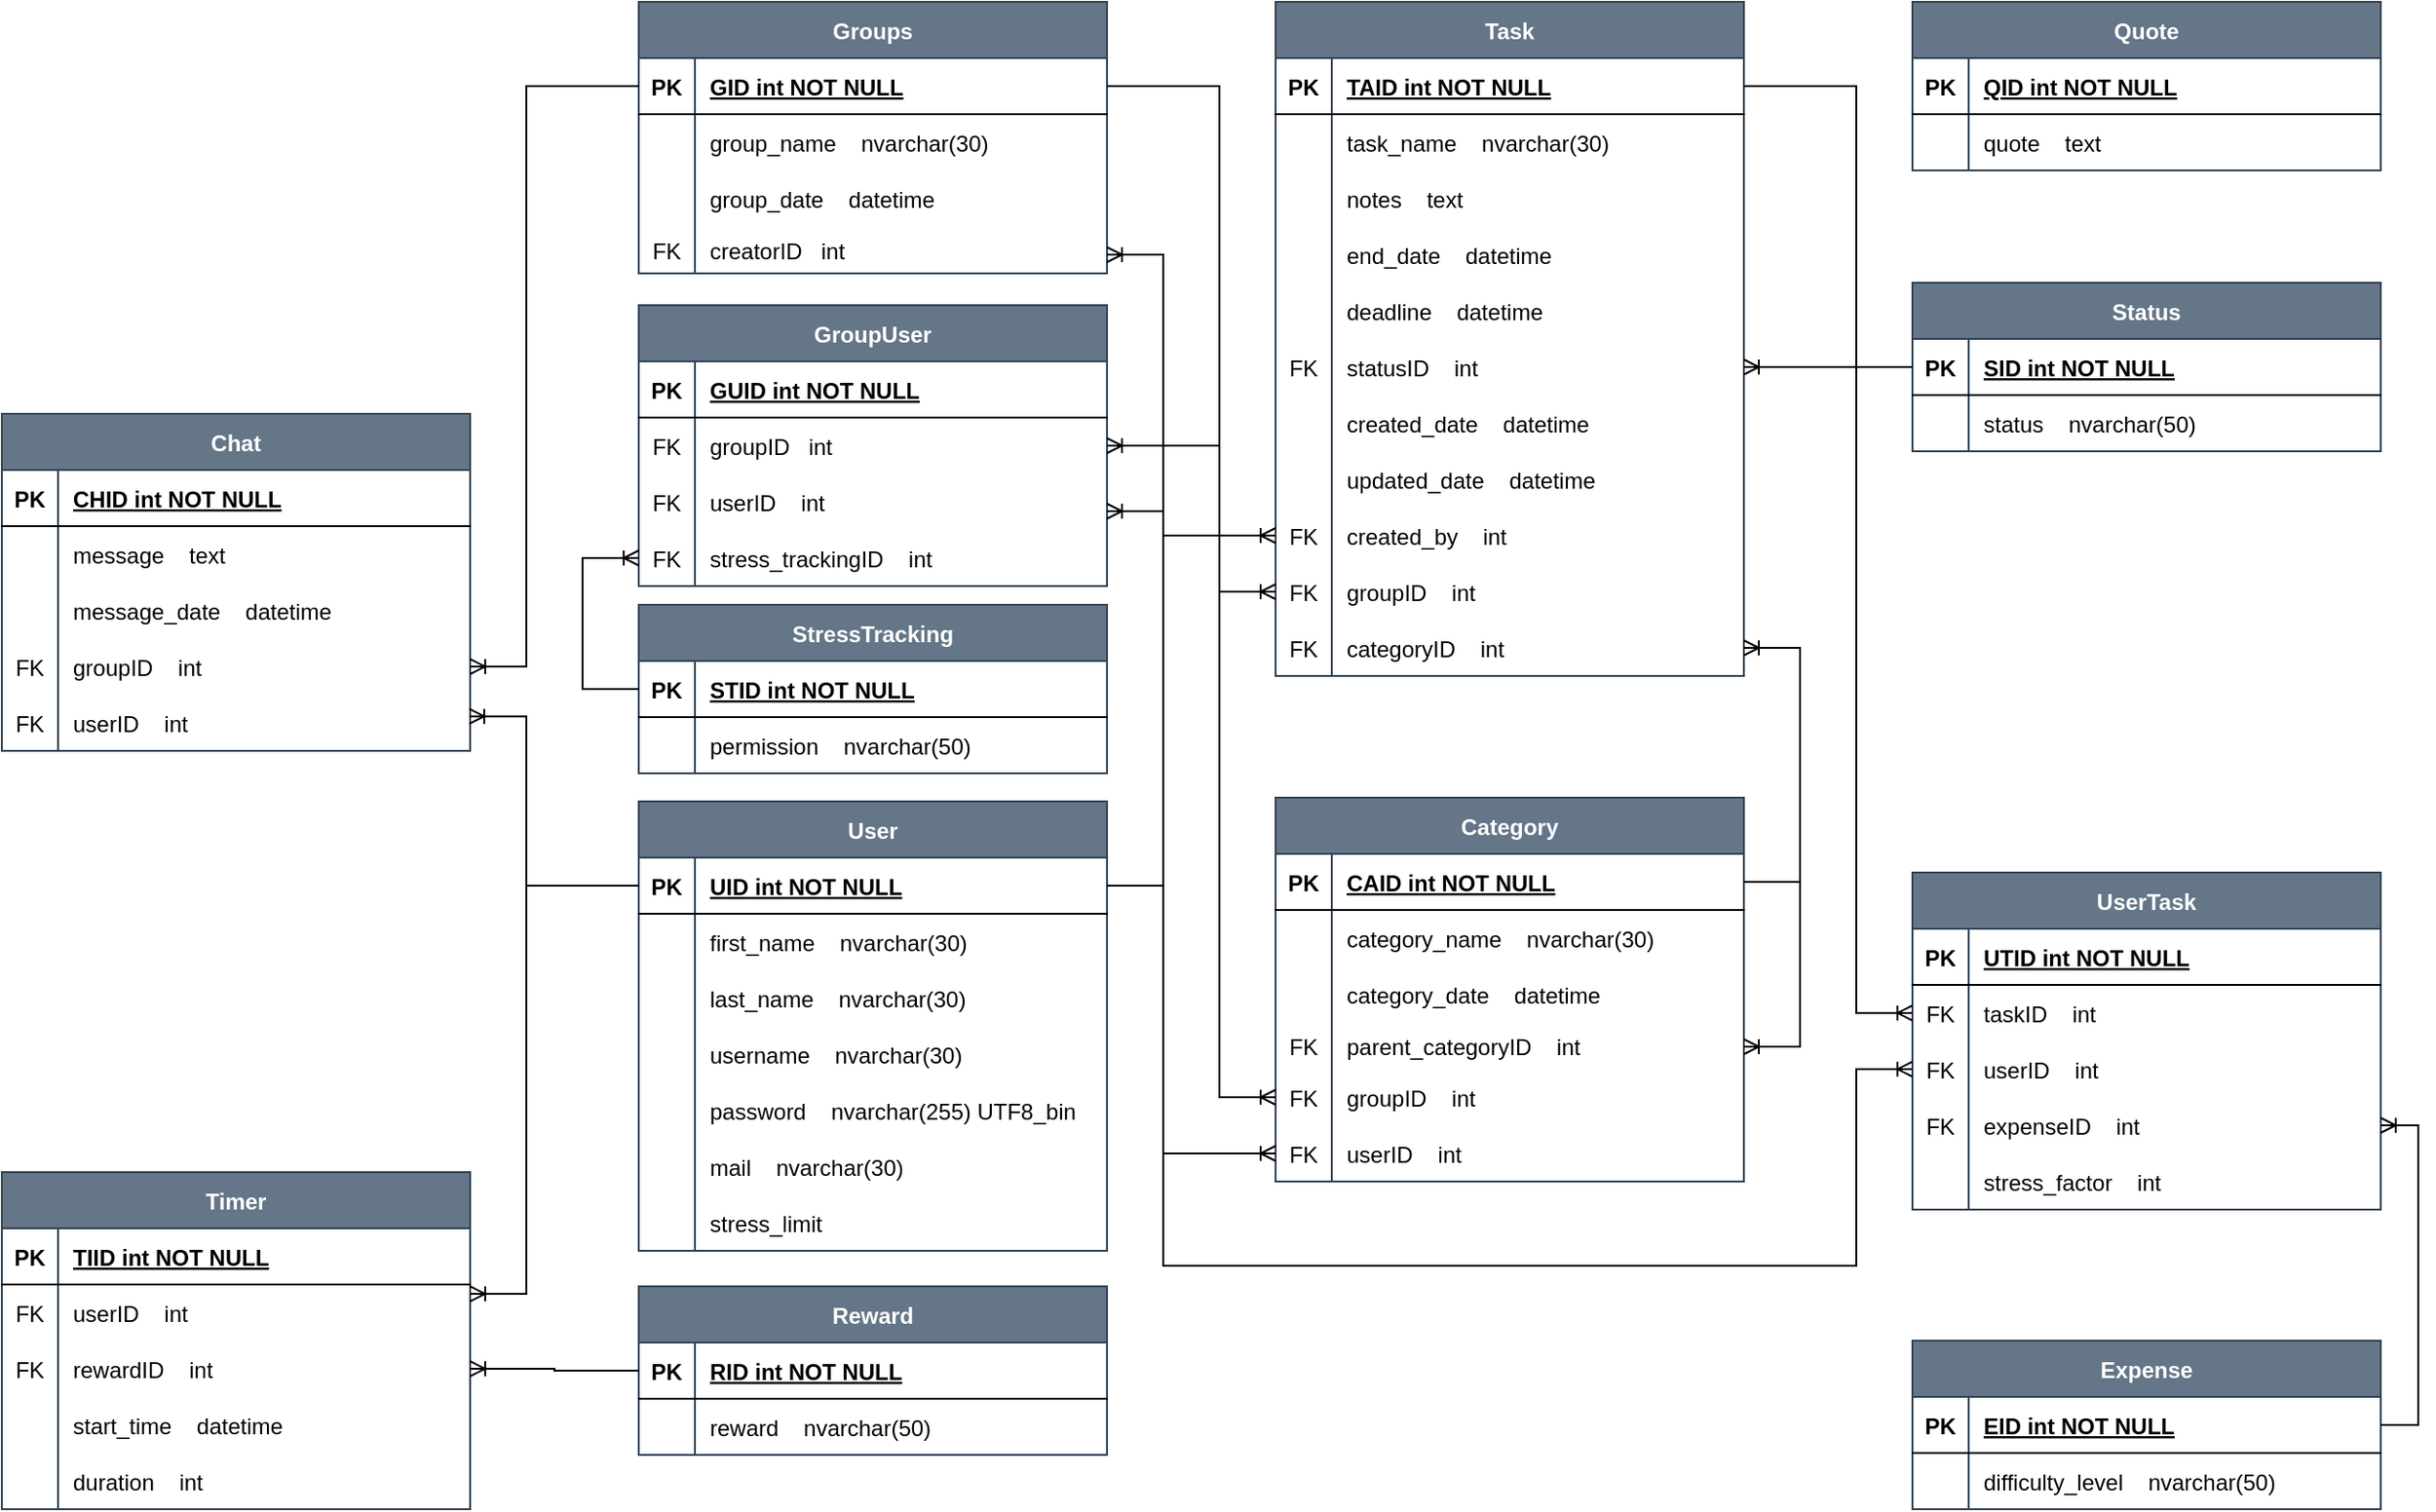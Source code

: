 <mxfile version="20.5.1" type="device"><diagram id="R2lEEEUBdFMjLlhIrx00" name="Page-1"><mxGraphModel dx="1186" dy="528" grid="1" gridSize="10" guides="1" tooltips="1" connect="1" arrows="1" fold="1" page="1" pageScale="1" pageWidth="1400" pageHeight="900" background="none" math="0" shadow="0" extFonts="Permanent Marker^https://fonts.googleapis.com/css?family=Permanent+Marker"><root><mxCell id="0"/><mxCell id="1" parent="0"/><mxCell id="C-vyLk0tnHw3VtMMgP7b-2" value="Category" style="shape=table;startSize=30;container=1;collapsible=1;childLayout=tableLayout;fixedRows=1;rowLines=0;fontStyle=1;align=center;resizeLast=1;fillColor=#647687;strokeColor=#314354;fontColor=#ffffff;" parent="1" vertex="1"><mxGeometry x="735" y="473" width="250" height="205" as="geometry"/></mxCell><mxCell id="C-vyLk0tnHw3VtMMgP7b-3" value="" style="shape=partialRectangle;collapsible=0;dropTarget=0;pointerEvents=0;fillColor=none;points=[[0,0.5],[1,0.5]];portConstraint=eastwest;top=0;left=0;right=0;bottom=1;" parent="C-vyLk0tnHw3VtMMgP7b-2" vertex="1"><mxGeometry y="30" width="250" height="30" as="geometry"/></mxCell><mxCell id="C-vyLk0tnHw3VtMMgP7b-4" value="PK" style="shape=partialRectangle;overflow=hidden;connectable=0;fillColor=none;top=0;left=0;bottom=0;right=0;fontStyle=1;" parent="C-vyLk0tnHw3VtMMgP7b-3" vertex="1"><mxGeometry width="30" height="30" as="geometry"><mxRectangle width="30" height="30" as="alternateBounds"/></mxGeometry></mxCell><mxCell id="C-vyLk0tnHw3VtMMgP7b-5" value="CAID int NOT NULL " style="shape=partialRectangle;overflow=hidden;connectable=0;fillColor=none;top=0;left=0;bottom=0;right=0;align=left;spacingLeft=6;fontStyle=5;" parent="C-vyLk0tnHw3VtMMgP7b-3" vertex="1"><mxGeometry x="30" width="220" height="30" as="geometry"><mxRectangle width="220" height="30" as="alternateBounds"/></mxGeometry></mxCell><mxCell id="C-vyLk0tnHw3VtMMgP7b-6" value="" style="shape=partialRectangle;collapsible=0;dropTarget=0;pointerEvents=0;fillColor=none;points=[[0,0.5],[1,0.5]];portConstraint=eastwest;top=0;left=0;right=0;bottom=0;" parent="C-vyLk0tnHw3VtMMgP7b-2" vertex="1"><mxGeometry y="60" width="250" height="30" as="geometry"/></mxCell><mxCell id="C-vyLk0tnHw3VtMMgP7b-7" value="" style="shape=partialRectangle;overflow=hidden;connectable=0;fillColor=none;top=0;left=0;bottom=0;right=0;" parent="C-vyLk0tnHw3VtMMgP7b-6" vertex="1"><mxGeometry width="30" height="30" as="geometry"><mxRectangle width="30" height="30" as="alternateBounds"/></mxGeometry></mxCell><mxCell id="C-vyLk0tnHw3VtMMgP7b-8" value="category_name    nvarchar(30)" style="shape=partialRectangle;overflow=hidden;connectable=0;fillColor=none;top=0;left=0;bottom=0;right=0;align=left;spacingLeft=6;" parent="C-vyLk0tnHw3VtMMgP7b-6" vertex="1"><mxGeometry x="30" width="220" height="30" as="geometry"><mxRectangle width="220" height="30" as="alternateBounds"/></mxGeometry></mxCell><mxCell id="C-vyLk0tnHw3VtMMgP7b-9" value="" style="shape=partialRectangle;collapsible=0;dropTarget=0;pointerEvents=0;fillColor=none;points=[[0,0.5],[1,0.5]];portConstraint=eastwest;top=0;left=0;right=0;bottom=0;" parent="C-vyLk0tnHw3VtMMgP7b-2" vertex="1"><mxGeometry y="90" width="250" height="30" as="geometry"/></mxCell><mxCell id="C-vyLk0tnHw3VtMMgP7b-10" value="" style="shape=partialRectangle;overflow=hidden;connectable=0;fillColor=none;top=0;left=0;bottom=0;right=0;" parent="C-vyLk0tnHw3VtMMgP7b-9" vertex="1"><mxGeometry width="30" height="30" as="geometry"><mxRectangle width="30" height="30" as="alternateBounds"/></mxGeometry></mxCell><mxCell id="C-vyLk0tnHw3VtMMgP7b-11" value="category_date    datetime" style="shape=partialRectangle;overflow=hidden;connectable=0;fillColor=none;top=0;left=0;bottom=0;right=0;align=left;spacingLeft=6;" parent="C-vyLk0tnHw3VtMMgP7b-9" vertex="1"><mxGeometry x="30" width="220" height="30" as="geometry"><mxRectangle width="220" height="30" as="alternateBounds"/></mxGeometry></mxCell><mxCell id="yBuW4EpiCDiZOxfMXsxJ-68" value="" style="shape=tableRow;horizontal=0;startSize=0;swimlaneHead=0;swimlaneBody=0;fillColor=none;collapsible=0;dropTarget=0;points=[[0,0.5],[1,0.5]];portConstraint=eastwest;top=0;left=0;right=0;bottom=0;" parent="C-vyLk0tnHw3VtMMgP7b-2" vertex="1"><mxGeometry y="120" width="250" height="25" as="geometry"/></mxCell><mxCell id="yBuW4EpiCDiZOxfMXsxJ-69" value="FK" style="shape=partialRectangle;connectable=0;fillColor=none;top=0;left=0;bottom=0;right=0;editable=1;overflow=hidden;" parent="yBuW4EpiCDiZOxfMXsxJ-68" vertex="1"><mxGeometry width="30" height="25" as="geometry"><mxRectangle width="30" height="25" as="alternateBounds"/></mxGeometry></mxCell><mxCell id="yBuW4EpiCDiZOxfMXsxJ-70" value="parent_categoryID    int" style="shape=partialRectangle;connectable=0;fillColor=none;top=0;left=0;bottom=0;right=0;align=left;spacingLeft=6;overflow=hidden;" parent="yBuW4EpiCDiZOxfMXsxJ-68" vertex="1"><mxGeometry x="30" width="220" height="25" as="geometry"><mxRectangle width="220" height="25" as="alternateBounds"/></mxGeometry></mxCell><mxCell id="zc2k1rSLq-QWgPQ-J6oQ-32" value="" style="shape=partialRectangle;collapsible=0;dropTarget=0;pointerEvents=0;fillColor=none;points=[[0,0.5],[1,0.5]];portConstraint=eastwest;top=0;left=0;right=0;bottom=0;" parent="C-vyLk0tnHw3VtMMgP7b-2" vertex="1"><mxGeometry y="145" width="250" height="30" as="geometry"/></mxCell><mxCell id="zc2k1rSLq-QWgPQ-J6oQ-33" value="FK" style="shape=partialRectangle;overflow=hidden;connectable=0;fillColor=none;top=0;left=0;bottom=0;right=0;" parent="zc2k1rSLq-QWgPQ-J6oQ-32" vertex="1"><mxGeometry width="30" height="30" as="geometry"><mxRectangle width="30" height="30" as="alternateBounds"/></mxGeometry></mxCell><mxCell id="zc2k1rSLq-QWgPQ-J6oQ-34" value="groupID    int" style="shape=partialRectangle;overflow=hidden;connectable=0;fillColor=none;top=0;left=0;bottom=0;right=0;align=left;spacingLeft=6;" parent="zc2k1rSLq-QWgPQ-J6oQ-32" vertex="1"><mxGeometry x="30" width="220" height="30" as="geometry"><mxRectangle width="220" height="30" as="alternateBounds"/></mxGeometry></mxCell><mxCell id="zc2k1rSLq-QWgPQ-J6oQ-35" value="" style="shape=partialRectangle;collapsible=0;dropTarget=0;pointerEvents=0;fillColor=none;points=[[0,0.5],[1,0.5]];portConstraint=eastwest;top=0;left=0;right=0;bottom=0;" parent="C-vyLk0tnHw3VtMMgP7b-2" vertex="1"><mxGeometry y="175" width="250" height="30" as="geometry"/></mxCell><mxCell id="zc2k1rSLq-QWgPQ-J6oQ-36" value="FK" style="shape=partialRectangle;overflow=hidden;connectable=0;fillColor=none;top=0;left=0;bottom=0;right=0;" parent="zc2k1rSLq-QWgPQ-J6oQ-35" vertex="1"><mxGeometry width="30" height="30" as="geometry"><mxRectangle width="30" height="30" as="alternateBounds"/></mxGeometry></mxCell><mxCell id="zc2k1rSLq-QWgPQ-J6oQ-37" value="userID    int" style="shape=partialRectangle;overflow=hidden;connectable=0;fillColor=none;top=0;left=0;bottom=0;right=0;align=left;spacingLeft=6;" parent="zc2k1rSLq-QWgPQ-J6oQ-35" vertex="1"><mxGeometry x="30" width="220" height="30" as="geometry"><mxRectangle width="220" height="30" as="alternateBounds"/></mxGeometry></mxCell><mxCell id="yBuW4EpiCDiZOxfMXsxJ-84" value="" style="edgeStyle=orthogonalEdgeStyle;fontSize=12;html=1;endArrow=ERoneToMany;rounded=0;" parent="C-vyLk0tnHw3VtMMgP7b-2" source="C-vyLk0tnHw3VtMMgP7b-3" target="yBuW4EpiCDiZOxfMXsxJ-68" edge="1"><mxGeometry width="100" height="100" relative="1" as="geometry"><mxPoint x="10" y="55" as="sourcePoint"/><mxPoint x="-80" y="55" as="targetPoint"/><Array as="points"><mxPoint x="280" y="45"/><mxPoint x="280" y="133"/></Array></mxGeometry></mxCell><mxCell id="C-vyLk0tnHw3VtMMgP7b-23" value="User" style="shape=table;startSize=30;container=1;collapsible=1;childLayout=tableLayout;fixedRows=1;rowLines=0;fontStyle=1;align=center;resizeLast=1;fillColor=#647687;strokeColor=#314354;fontColor=#ffffff;" parent="1" vertex="1"><mxGeometry x="395" y="475" width="250" height="240" as="geometry"/></mxCell><mxCell id="C-vyLk0tnHw3VtMMgP7b-24" value="" style="shape=partialRectangle;collapsible=0;dropTarget=0;pointerEvents=0;fillColor=none;points=[[0,0.5],[1,0.5]];portConstraint=eastwest;top=0;left=0;right=0;bottom=1;" parent="C-vyLk0tnHw3VtMMgP7b-23" vertex="1"><mxGeometry y="30" width="250" height="30" as="geometry"/></mxCell><mxCell id="C-vyLk0tnHw3VtMMgP7b-25" value="PK" style="shape=partialRectangle;overflow=hidden;connectable=0;fillColor=none;top=0;left=0;bottom=0;right=0;fontStyle=1;" parent="C-vyLk0tnHw3VtMMgP7b-24" vertex="1"><mxGeometry width="30" height="30" as="geometry"><mxRectangle width="30" height="30" as="alternateBounds"/></mxGeometry></mxCell><mxCell id="C-vyLk0tnHw3VtMMgP7b-26" value="UID int NOT NULL " style="shape=partialRectangle;overflow=hidden;connectable=0;fillColor=none;top=0;left=0;bottom=0;right=0;align=left;spacingLeft=6;fontStyle=5;" parent="C-vyLk0tnHw3VtMMgP7b-24" vertex="1"><mxGeometry x="30" width="220" height="30" as="geometry"><mxRectangle width="220" height="30" as="alternateBounds"/></mxGeometry></mxCell><mxCell id="C-vyLk0tnHw3VtMMgP7b-27" value="" style="shape=partialRectangle;collapsible=0;dropTarget=0;pointerEvents=0;fillColor=none;points=[[0,0.5],[1,0.5]];portConstraint=eastwest;top=0;left=0;right=0;bottom=0;" parent="C-vyLk0tnHw3VtMMgP7b-23" vertex="1"><mxGeometry y="60" width="250" height="30" as="geometry"/></mxCell><mxCell id="C-vyLk0tnHw3VtMMgP7b-28" value="" style="shape=partialRectangle;overflow=hidden;connectable=0;fillColor=none;top=0;left=0;bottom=0;right=0;" parent="C-vyLk0tnHw3VtMMgP7b-27" vertex="1"><mxGeometry width="30" height="30" as="geometry"><mxRectangle width="30" height="30" as="alternateBounds"/></mxGeometry></mxCell><mxCell id="C-vyLk0tnHw3VtMMgP7b-29" value="first_name    nvarchar(30)" style="shape=partialRectangle;overflow=hidden;connectable=0;fillColor=none;top=0;left=0;bottom=0;right=0;align=left;spacingLeft=6;" parent="C-vyLk0tnHw3VtMMgP7b-27" vertex="1"><mxGeometry x="30" width="220" height="30" as="geometry"><mxRectangle width="220" height="30" as="alternateBounds"/></mxGeometry></mxCell><mxCell id="zc2k1rSLq-QWgPQ-J6oQ-4" value="" style="shape=partialRectangle;collapsible=0;dropTarget=0;pointerEvents=0;fillColor=none;points=[[0,0.5],[1,0.5]];portConstraint=eastwest;top=0;left=0;right=0;bottom=0;" parent="C-vyLk0tnHw3VtMMgP7b-23" vertex="1"><mxGeometry y="90" width="250" height="30" as="geometry"/></mxCell><mxCell id="zc2k1rSLq-QWgPQ-J6oQ-5" value="" style="shape=partialRectangle;overflow=hidden;connectable=0;fillColor=none;top=0;left=0;bottom=0;right=0;" parent="zc2k1rSLq-QWgPQ-J6oQ-4" vertex="1"><mxGeometry width="30" height="30" as="geometry"><mxRectangle width="30" height="30" as="alternateBounds"/></mxGeometry></mxCell><mxCell id="zc2k1rSLq-QWgPQ-J6oQ-6" value="last_name    nvarchar(30)" style="shape=partialRectangle;overflow=hidden;connectable=0;fillColor=none;top=0;left=0;bottom=0;right=0;align=left;spacingLeft=6;" parent="zc2k1rSLq-QWgPQ-J6oQ-4" vertex="1"><mxGeometry x="30" width="220" height="30" as="geometry"><mxRectangle width="220" height="30" as="alternateBounds"/></mxGeometry></mxCell><mxCell id="zc2k1rSLq-QWgPQ-J6oQ-7" value="" style="shape=partialRectangle;collapsible=0;dropTarget=0;pointerEvents=0;fillColor=none;points=[[0,0.5],[1,0.5]];portConstraint=eastwest;top=0;left=0;right=0;bottom=0;" parent="C-vyLk0tnHw3VtMMgP7b-23" vertex="1"><mxGeometry y="120" width="250" height="30" as="geometry"/></mxCell><mxCell id="zc2k1rSLq-QWgPQ-J6oQ-8" value="" style="shape=partialRectangle;overflow=hidden;connectable=0;fillColor=none;top=0;left=0;bottom=0;right=0;" parent="zc2k1rSLq-QWgPQ-J6oQ-7" vertex="1"><mxGeometry width="30" height="30" as="geometry"><mxRectangle width="30" height="30" as="alternateBounds"/></mxGeometry></mxCell><mxCell id="zc2k1rSLq-QWgPQ-J6oQ-9" value="username    nvarchar(30)" style="shape=partialRectangle;overflow=hidden;connectable=0;fillColor=none;top=0;left=0;bottom=0;right=0;align=left;spacingLeft=6;" parent="zc2k1rSLq-QWgPQ-J6oQ-7" vertex="1"><mxGeometry x="30" width="220" height="30" as="geometry"><mxRectangle width="220" height="30" as="alternateBounds"/></mxGeometry></mxCell><mxCell id="zc2k1rSLq-QWgPQ-J6oQ-10" value="" style="shape=partialRectangle;collapsible=0;dropTarget=0;pointerEvents=0;fillColor=none;points=[[0,0.5],[1,0.5]];portConstraint=eastwest;top=0;left=0;right=0;bottom=0;" parent="C-vyLk0tnHw3VtMMgP7b-23" vertex="1"><mxGeometry y="150" width="250" height="30" as="geometry"/></mxCell><mxCell id="zc2k1rSLq-QWgPQ-J6oQ-11" value="" style="shape=partialRectangle;overflow=hidden;connectable=0;fillColor=none;top=0;left=0;bottom=0;right=0;" parent="zc2k1rSLq-QWgPQ-J6oQ-10" vertex="1"><mxGeometry width="30" height="30" as="geometry"><mxRectangle width="30" height="30" as="alternateBounds"/></mxGeometry></mxCell><mxCell id="zc2k1rSLq-QWgPQ-J6oQ-12" value="password    nvarchar(255) UTF8_bin" style="shape=partialRectangle;overflow=hidden;connectable=0;fillColor=none;top=0;left=0;bottom=0;right=0;align=left;spacingLeft=6;" parent="zc2k1rSLq-QWgPQ-J6oQ-10" vertex="1"><mxGeometry x="30" width="220" height="30" as="geometry"><mxRectangle width="220" height="30" as="alternateBounds"/></mxGeometry></mxCell><mxCell id="zc2k1rSLq-QWgPQ-J6oQ-13" value="" style="shape=partialRectangle;collapsible=0;dropTarget=0;pointerEvents=0;fillColor=none;points=[[0,0.5],[1,0.5]];portConstraint=eastwest;top=0;left=0;right=0;bottom=0;" parent="C-vyLk0tnHw3VtMMgP7b-23" vertex="1"><mxGeometry y="180" width="250" height="30" as="geometry"/></mxCell><mxCell id="zc2k1rSLq-QWgPQ-J6oQ-14" value="" style="shape=partialRectangle;overflow=hidden;connectable=0;fillColor=none;top=0;left=0;bottom=0;right=0;" parent="zc2k1rSLq-QWgPQ-J6oQ-13" vertex="1"><mxGeometry width="30" height="30" as="geometry"><mxRectangle width="30" height="30" as="alternateBounds"/></mxGeometry></mxCell><mxCell id="zc2k1rSLq-QWgPQ-J6oQ-15" value="mail    nvarchar(30)" style="shape=partialRectangle;overflow=hidden;connectable=0;fillColor=none;top=0;left=0;bottom=0;right=0;align=left;spacingLeft=6;" parent="zc2k1rSLq-QWgPQ-J6oQ-13" vertex="1"><mxGeometry x="30" width="220" height="30" as="geometry"><mxRectangle width="220" height="30" as="alternateBounds"/></mxGeometry></mxCell><mxCell id="MKL0BP6PCs5ektpRtCrB-1" value="" style="shape=tableRow;horizontal=0;startSize=0;swimlaneHead=0;swimlaneBody=0;fillColor=none;collapsible=0;dropTarget=0;points=[[0,0.5],[1,0.5]];portConstraint=eastwest;top=0;left=0;right=0;bottom=0;" parent="C-vyLk0tnHw3VtMMgP7b-23" vertex="1"><mxGeometry y="210" width="250" height="30" as="geometry"/></mxCell><mxCell id="MKL0BP6PCs5ektpRtCrB-2" value="" style="shape=partialRectangle;connectable=0;fillColor=none;top=0;left=0;bottom=0;right=0;fontStyle=0;overflow=hidden;" parent="MKL0BP6PCs5ektpRtCrB-1" vertex="1"><mxGeometry width="30" height="30" as="geometry"><mxRectangle width="30" height="30" as="alternateBounds"/></mxGeometry></mxCell><mxCell id="MKL0BP6PCs5ektpRtCrB-3" value="stress_limit" style="shape=partialRectangle;connectable=0;fillColor=none;top=0;left=0;bottom=0;right=0;align=left;spacingLeft=6;fontStyle=0;overflow=hidden;" parent="MKL0BP6PCs5ektpRtCrB-1" vertex="1"><mxGeometry x="30" width="220" height="30" as="geometry"><mxRectangle width="220" height="30" as="alternateBounds"/></mxGeometry></mxCell><mxCell id="jSaJlS5SpW-FjLmwfto6-7" value="Groups" style="shape=table;startSize=30;container=1;collapsible=1;childLayout=tableLayout;fixedRows=1;rowLines=0;fontStyle=1;align=center;resizeLast=1;fillColor=#647687;strokeColor=#314354;swimlaneFillColor=default;fontColor=#ffffff;" parent="1" vertex="1"><mxGeometry x="395" y="48" width="250" height="145" as="geometry"/></mxCell><mxCell id="jSaJlS5SpW-FjLmwfto6-8" value="" style="shape=partialRectangle;collapsible=0;dropTarget=0;pointerEvents=0;fillColor=none;points=[[0,0.5],[1,0.5]];portConstraint=eastwest;top=0;left=0;right=0;bottom=1;" parent="jSaJlS5SpW-FjLmwfto6-7" vertex="1"><mxGeometry y="30" width="250" height="30" as="geometry"/></mxCell><mxCell id="jSaJlS5SpW-FjLmwfto6-9" value="PK" style="shape=partialRectangle;overflow=hidden;connectable=0;fillColor=none;top=0;left=0;bottom=0;right=0;fontStyle=1;" parent="jSaJlS5SpW-FjLmwfto6-8" vertex="1"><mxGeometry width="30" height="30" as="geometry"><mxRectangle width="30" height="30" as="alternateBounds"/></mxGeometry></mxCell><mxCell id="jSaJlS5SpW-FjLmwfto6-10" value="GID int NOT NULL " style="shape=partialRectangle;overflow=hidden;connectable=0;fillColor=none;top=0;left=0;bottom=0;right=0;align=left;spacingLeft=6;fontStyle=5;" parent="jSaJlS5SpW-FjLmwfto6-8" vertex="1"><mxGeometry x="30" width="220" height="30" as="geometry"><mxRectangle width="220" height="30" as="alternateBounds"/></mxGeometry></mxCell><mxCell id="jSaJlS5SpW-FjLmwfto6-11" value="" style="shape=partialRectangle;collapsible=0;dropTarget=0;pointerEvents=0;fillColor=none;points=[[0,0.5],[1,0.5]];portConstraint=eastwest;top=0;left=0;right=0;bottom=0;" parent="jSaJlS5SpW-FjLmwfto6-7" vertex="1"><mxGeometry y="60" width="250" height="30" as="geometry"/></mxCell><mxCell id="jSaJlS5SpW-FjLmwfto6-12" value="" style="shape=partialRectangle;overflow=hidden;connectable=0;fillColor=none;top=0;left=0;bottom=0;right=0;" parent="jSaJlS5SpW-FjLmwfto6-11" vertex="1"><mxGeometry width="30" height="30" as="geometry"><mxRectangle width="30" height="30" as="alternateBounds"/></mxGeometry></mxCell><mxCell id="jSaJlS5SpW-FjLmwfto6-13" value="group_name    nvarchar(30)" style="shape=partialRectangle;overflow=hidden;connectable=0;fillColor=none;top=0;left=0;bottom=0;right=0;align=left;spacingLeft=6;" parent="jSaJlS5SpW-FjLmwfto6-11" vertex="1"><mxGeometry x="30" width="220" height="30" as="geometry"><mxRectangle width="220" height="30" as="alternateBounds"/></mxGeometry></mxCell><mxCell id="zc2k1rSLq-QWgPQ-J6oQ-26" value="" style="shape=partialRectangle;collapsible=0;dropTarget=0;pointerEvents=0;fillColor=none;points=[[0,0.5],[1,0.5]];portConstraint=eastwest;top=0;left=0;right=0;bottom=0;" parent="jSaJlS5SpW-FjLmwfto6-7" vertex="1"><mxGeometry y="90" width="250" height="30" as="geometry"/></mxCell><mxCell id="zc2k1rSLq-QWgPQ-J6oQ-27" value="" style="shape=partialRectangle;overflow=hidden;connectable=0;fillColor=none;top=0;left=0;bottom=0;right=0;" parent="zc2k1rSLq-QWgPQ-J6oQ-26" vertex="1"><mxGeometry width="30" height="30" as="geometry"><mxRectangle width="30" height="30" as="alternateBounds"/></mxGeometry></mxCell><mxCell id="zc2k1rSLq-QWgPQ-J6oQ-28" value="group_date    datetime" style="shape=partialRectangle;overflow=hidden;connectable=0;fillColor=none;top=0;left=0;bottom=0;right=0;align=left;spacingLeft=6;" parent="zc2k1rSLq-QWgPQ-J6oQ-26" vertex="1"><mxGeometry x="30" width="220" height="30" as="geometry"><mxRectangle width="220" height="30" as="alternateBounds"/></mxGeometry></mxCell><mxCell id="zc2k1rSLq-QWgPQ-J6oQ-23" value="" style="shape=partialRectangle;collapsible=0;dropTarget=0;pointerEvents=0;fillColor=none;points=[[0,0.5],[1,0.5]];portConstraint=eastwest;top=0;left=0;right=0;bottom=0;" parent="jSaJlS5SpW-FjLmwfto6-7" vertex="1"><mxGeometry y="120" width="250" height="25" as="geometry"/></mxCell><mxCell id="zc2k1rSLq-QWgPQ-J6oQ-24" value="FK" style="shape=partialRectangle;overflow=hidden;connectable=0;fillColor=none;top=0;left=0;bottom=0;right=0;" parent="zc2k1rSLq-QWgPQ-J6oQ-23" vertex="1"><mxGeometry width="30" height="25" as="geometry"><mxRectangle width="30" height="25" as="alternateBounds"/></mxGeometry></mxCell><mxCell id="zc2k1rSLq-QWgPQ-J6oQ-25" value="creatorID   int" style="shape=partialRectangle;overflow=hidden;connectable=0;fillColor=none;top=0;left=0;bottom=0;right=0;align=left;spacingLeft=6;" parent="zc2k1rSLq-QWgPQ-J6oQ-23" vertex="1"><mxGeometry x="30" width="220" height="25" as="geometry"><mxRectangle width="220" height="25" as="alternateBounds"/></mxGeometry></mxCell><mxCell id="jSaJlS5SpW-FjLmwfto6-15" value="GroupUser" style="shape=table;startSize=30;container=1;collapsible=1;childLayout=tableLayout;fixedRows=1;rowLines=0;fontStyle=1;align=center;resizeLast=1;fillColor=#647687;strokeColor=#314354;fontColor=#ffffff;" parent="1" vertex="1"><mxGeometry x="395" y="210" width="250" height="150" as="geometry"/></mxCell><mxCell id="cF1mCXsNFLRKov_UsPia-4" value="" style="shape=tableRow;horizontal=0;startSize=0;swimlaneHead=0;swimlaneBody=0;fillColor=none;collapsible=0;dropTarget=0;points=[[0,0.5],[1,0.5]];portConstraint=eastwest;top=0;left=0;right=0;bottom=1;" parent="jSaJlS5SpW-FjLmwfto6-15" vertex="1"><mxGeometry y="30" width="250" height="30" as="geometry"/></mxCell><mxCell id="cF1mCXsNFLRKov_UsPia-5" value="PK" style="shape=partialRectangle;connectable=0;fillColor=none;top=0;left=0;bottom=0;right=0;fontStyle=1;overflow=hidden;" parent="cF1mCXsNFLRKov_UsPia-4" vertex="1"><mxGeometry width="30" height="30" as="geometry"><mxRectangle width="30" height="30" as="alternateBounds"/></mxGeometry></mxCell><mxCell id="cF1mCXsNFLRKov_UsPia-6" value="GUID int NOT NULL" style="shape=partialRectangle;connectable=0;fillColor=none;top=0;left=0;bottom=0;right=0;align=left;spacingLeft=6;fontStyle=5;overflow=hidden;" parent="cF1mCXsNFLRKov_UsPia-4" vertex="1"><mxGeometry x="30" width="220" height="30" as="geometry"><mxRectangle width="220" height="30" as="alternateBounds"/></mxGeometry></mxCell><mxCell id="jSaJlS5SpW-FjLmwfto6-19" value="" style="shape=partialRectangle;collapsible=0;dropTarget=0;pointerEvents=0;fillColor=none;points=[[0,0.5],[1,0.5]];portConstraint=eastwest;top=0;left=0;right=0;bottom=0;" parent="jSaJlS5SpW-FjLmwfto6-15" vertex="1"><mxGeometry y="60" width="250" height="30" as="geometry"/></mxCell><mxCell id="jSaJlS5SpW-FjLmwfto6-20" value="FK" style="shape=partialRectangle;overflow=hidden;connectable=0;fillColor=none;top=0;left=0;bottom=0;right=0;" parent="jSaJlS5SpW-FjLmwfto6-19" vertex="1"><mxGeometry width="30" height="30" as="geometry"><mxRectangle width="30" height="30" as="alternateBounds"/></mxGeometry></mxCell><mxCell id="jSaJlS5SpW-FjLmwfto6-21" value="groupID   int" style="shape=partialRectangle;overflow=hidden;connectable=0;fillColor=none;top=0;left=0;bottom=0;right=0;align=left;spacingLeft=6;" parent="jSaJlS5SpW-FjLmwfto6-19" vertex="1"><mxGeometry x="30" width="220" height="30" as="geometry"><mxRectangle width="220" height="30" as="alternateBounds"/></mxGeometry></mxCell><mxCell id="zc2k1rSLq-QWgPQ-J6oQ-29" value="" style="shape=partialRectangle;collapsible=0;dropTarget=0;pointerEvents=0;fillColor=none;points=[[0,0.5],[1,0.5]];portConstraint=eastwest;top=0;left=0;right=0;bottom=0;" parent="jSaJlS5SpW-FjLmwfto6-15" vertex="1"><mxGeometry y="90" width="250" height="30" as="geometry"/></mxCell><mxCell id="zc2k1rSLq-QWgPQ-J6oQ-30" value="FK" style="shape=partialRectangle;overflow=hidden;connectable=0;fillColor=none;top=0;left=0;bottom=0;right=0;" parent="zc2k1rSLq-QWgPQ-J6oQ-29" vertex="1"><mxGeometry width="30" height="30" as="geometry"><mxRectangle width="30" height="30" as="alternateBounds"/></mxGeometry></mxCell><mxCell id="zc2k1rSLq-QWgPQ-J6oQ-31" value="userID    int" style="shape=partialRectangle;overflow=hidden;connectable=0;fillColor=none;top=0;left=0;bottom=0;right=0;align=left;spacingLeft=6;" parent="zc2k1rSLq-QWgPQ-J6oQ-29" vertex="1"><mxGeometry x="30" width="220" height="30" as="geometry"><mxRectangle width="220" height="30" as="alternateBounds"/></mxGeometry></mxCell><mxCell id="yBuW4EpiCDiZOxfMXsxJ-87" value="" style="shape=tableRow;horizontal=0;startSize=0;swimlaneHead=0;swimlaneBody=0;fillColor=none;collapsible=0;dropTarget=0;points=[[0,0.5],[1,0.5]];portConstraint=eastwest;top=0;left=0;right=0;bottom=0;" parent="jSaJlS5SpW-FjLmwfto6-15" vertex="1"><mxGeometry y="120" width="250" height="30" as="geometry"/></mxCell><mxCell id="yBuW4EpiCDiZOxfMXsxJ-88" value="FK" style="shape=partialRectangle;connectable=0;fillColor=none;top=0;left=0;bottom=0;right=0;editable=1;overflow=hidden;" parent="yBuW4EpiCDiZOxfMXsxJ-87" vertex="1"><mxGeometry width="30" height="30" as="geometry"><mxRectangle width="30" height="30" as="alternateBounds"/></mxGeometry></mxCell><mxCell id="yBuW4EpiCDiZOxfMXsxJ-89" value="stress_trackingID    int" style="shape=partialRectangle;connectable=0;fillColor=none;top=0;left=0;bottom=0;right=0;align=left;spacingLeft=6;overflow=hidden;" parent="yBuW4EpiCDiZOxfMXsxJ-87" vertex="1"><mxGeometry x="30" width="220" height="30" as="geometry"><mxRectangle width="220" height="30" as="alternateBounds"/></mxGeometry></mxCell><mxCell id="jSaJlS5SpW-FjLmwfto6-24" value="Task" style="shape=table;startSize=30;container=1;collapsible=1;childLayout=tableLayout;fixedRows=1;rowLines=0;fontStyle=1;align=center;resizeLast=1;fillColor=#647687;strokeColor=#314354;fontColor=#ffffff;" parent="1" vertex="1"><mxGeometry x="735" y="48" width="250" height="360" as="geometry"/></mxCell><mxCell id="jSaJlS5SpW-FjLmwfto6-25" value="" style="shape=partialRectangle;collapsible=0;dropTarget=0;pointerEvents=0;fillColor=none;points=[[0,0.5],[1,0.5]];portConstraint=eastwest;top=0;left=0;right=0;bottom=1;" parent="jSaJlS5SpW-FjLmwfto6-24" vertex="1"><mxGeometry y="30" width="250" height="30" as="geometry"/></mxCell><mxCell id="jSaJlS5SpW-FjLmwfto6-26" value="PK" style="shape=partialRectangle;overflow=hidden;connectable=0;fillColor=none;top=0;left=0;bottom=0;right=0;fontStyle=1;" parent="jSaJlS5SpW-FjLmwfto6-25" vertex="1"><mxGeometry width="30" height="30" as="geometry"><mxRectangle width="30" height="30" as="alternateBounds"/></mxGeometry></mxCell><mxCell id="jSaJlS5SpW-FjLmwfto6-27" value="TAID int NOT NULL " style="shape=partialRectangle;overflow=hidden;connectable=0;fillColor=none;top=0;left=0;bottom=0;right=0;align=left;spacingLeft=6;fontStyle=5;" parent="jSaJlS5SpW-FjLmwfto6-25" vertex="1"><mxGeometry x="30" width="220" height="30" as="geometry"><mxRectangle width="220" height="30" as="alternateBounds"/></mxGeometry></mxCell><mxCell id="jSaJlS5SpW-FjLmwfto6-28" value="" style="shape=partialRectangle;collapsible=0;dropTarget=0;pointerEvents=0;fillColor=none;points=[[0,0.5],[1,0.5]];portConstraint=eastwest;top=0;left=0;right=0;bottom=0;" parent="jSaJlS5SpW-FjLmwfto6-24" vertex="1"><mxGeometry y="60" width="250" height="30" as="geometry"/></mxCell><mxCell id="jSaJlS5SpW-FjLmwfto6-29" value="" style="shape=partialRectangle;overflow=hidden;connectable=0;fillColor=none;top=0;left=0;bottom=0;right=0;" parent="jSaJlS5SpW-FjLmwfto6-28" vertex="1"><mxGeometry width="30" height="30" as="geometry"><mxRectangle width="30" height="30" as="alternateBounds"/></mxGeometry></mxCell><mxCell id="jSaJlS5SpW-FjLmwfto6-30" value="task_name    nvarchar(30)" style="shape=partialRectangle;overflow=hidden;connectable=0;fillColor=none;top=0;left=0;bottom=0;right=0;align=left;spacingLeft=6;" parent="jSaJlS5SpW-FjLmwfto6-28" vertex="1"><mxGeometry x="30" width="220" height="30" as="geometry"><mxRectangle width="220" height="30" as="alternateBounds"/></mxGeometry></mxCell><mxCell id="B4PFK6HAgDPIm8Z5uqil-1" value="" style="shape=tableRow;horizontal=0;startSize=0;swimlaneHead=0;swimlaneBody=0;fillColor=none;collapsible=0;dropTarget=0;points=[[0,0.5],[1,0.5]];portConstraint=eastwest;top=0;left=0;right=0;bottom=0;" parent="jSaJlS5SpW-FjLmwfto6-24" vertex="1"><mxGeometry y="90" width="250" height="30" as="geometry"/></mxCell><mxCell id="B4PFK6HAgDPIm8Z5uqil-2" value="" style="shape=partialRectangle;connectable=0;fillColor=none;top=0;left=0;bottom=0;right=0;fontStyle=0;overflow=hidden;" parent="B4PFK6HAgDPIm8Z5uqil-1" vertex="1"><mxGeometry width="30" height="30" as="geometry"><mxRectangle width="30" height="30" as="alternateBounds"/></mxGeometry></mxCell><mxCell id="B4PFK6HAgDPIm8Z5uqil-3" value="notes    text" style="shape=partialRectangle;connectable=0;fillColor=none;top=0;left=0;bottom=0;right=0;align=left;spacingLeft=6;fontStyle=0;overflow=hidden;" parent="B4PFK6HAgDPIm8Z5uqil-1" vertex="1"><mxGeometry x="30" width="220" height="30" as="geometry"><mxRectangle width="220" height="30" as="alternateBounds"/></mxGeometry></mxCell><mxCell id="zc2k1rSLq-QWgPQ-J6oQ-41" value="" style="shape=partialRectangle;collapsible=0;dropTarget=0;pointerEvents=0;fillColor=none;points=[[0,0.5],[1,0.5]];portConstraint=eastwest;top=0;left=0;right=0;bottom=0;" parent="jSaJlS5SpW-FjLmwfto6-24" vertex="1"><mxGeometry y="120" width="250" height="30" as="geometry"/></mxCell><mxCell id="zc2k1rSLq-QWgPQ-J6oQ-42" value="" style="shape=partialRectangle;overflow=hidden;connectable=0;fillColor=none;top=0;left=0;bottom=0;right=0;" parent="zc2k1rSLq-QWgPQ-J6oQ-41" vertex="1"><mxGeometry width="30" height="30" as="geometry"><mxRectangle width="30" height="30" as="alternateBounds"/></mxGeometry></mxCell><mxCell id="zc2k1rSLq-QWgPQ-J6oQ-43" value="end_date    datetime" style="shape=partialRectangle;overflow=hidden;connectable=0;fillColor=none;top=0;left=0;bottom=0;right=0;align=left;spacingLeft=6;" parent="zc2k1rSLq-QWgPQ-J6oQ-41" vertex="1"><mxGeometry x="30" width="220" height="30" as="geometry"><mxRectangle width="220" height="30" as="alternateBounds"/></mxGeometry></mxCell><mxCell id="zc2k1rSLq-QWgPQ-J6oQ-44" value="" style="shape=partialRectangle;collapsible=0;dropTarget=0;pointerEvents=0;fillColor=none;points=[[0,0.5],[1,0.5]];portConstraint=eastwest;top=0;left=0;right=0;bottom=0;" parent="jSaJlS5SpW-FjLmwfto6-24" vertex="1"><mxGeometry y="150" width="250" height="30" as="geometry"/></mxCell><mxCell id="zc2k1rSLq-QWgPQ-J6oQ-45" value="" style="shape=partialRectangle;overflow=hidden;connectable=0;fillColor=none;top=0;left=0;bottom=0;right=0;" parent="zc2k1rSLq-QWgPQ-J6oQ-44" vertex="1"><mxGeometry width="30" height="30" as="geometry"><mxRectangle width="30" height="30" as="alternateBounds"/></mxGeometry></mxCell><mxCell id="zc2k1rSLq-QWgPQ-J6oQ-46" value="deadline    datetime" style="shape=partialRectangle;overflow=hidden;connectable=0;fillColor=none;top=0;left=0;bottom=0;right=0;align=left;spacingLeft=6;" parent="zc2k1rSLq-QWgPQ-J6oQ-44" vertex="1"><mxGeometry x="30" width="220" height="30" as="geometry"><mxRectangle width="220" height="30" as="alternateBounds"/></mxGeometry></mxCell><mxCell id="zc2k1rSLq-QWgPQ-J6oQ-47" value="" style="shape=partialRectangle;collapsible=0;dropTarget=0;pointerEvents=0;fillColor=none;points=[[0,0.5],[1,0.5]];portConstraint=eastwest;top=0;left=0;right=0;bottom=0;" parent="jSaJlS5SpW-FjLmwfto6-24" vertex="1"><mxGeometry y="180" width="250" height="30" as="geometry"/></mxCell><mxCell id="zc2k1rSLq-QWgPQ-J6oQ-48" value="FK" style="shape=partialRectangle;overflow=hidden;connectable=0;fillColor=none;top=0;left=0;bottom=0;right=0;" parent="zc2k1rSLq-QWgPQ-J6oQ-47" vertex="1"><mxGeometry width="30" height="30" as="geometry"><mxRectangle width="30" height="30" as="alternateBounds"/></mxGeometry></mxCell><mxCell id="zc2k1rSLq-QWgPQ-J6oQ-49" value="statusID    int" style="shape=partialRectangle;overflow=hidden;connectable=0;fillColor=none;top=0;left=0;bottom=0;right=0;align=left;spacingLeft=6;" parent="zc2k1rSLq-QWgPQ-J6oQ-47" vertex="1"><mxGeometry x="30" width="220" height="30" as="geometry"><mxRectangle width="220" height="30" as="alternateBounds"/></mxGeometry></mxCell><mxCell id="zc2k1rSLq-QWgPQ-J6oQ-68" value="" style="shape=partialRectangle;collapsible=0;dropTarget=0;pointerEvents=0;fillColor=none;points=[[0,0.5],[1,0.5]];portConstraint=eastwest;top=0;left=0;right=0;bottom=0;" parent="jSaJlS5SpW-FjLmwfto6-24" vertex="1"><mxGeometry y="210" width="250" height="30" as="geometry"/></mxCell><mxCell id="zc2k1rSLq-QWgPQ-J6oQ-69" value="" style="shape=partialRectangle;overflow=hidden;connectable=0;fillColor=none;top=0;left=0;bottom=0;right=0;" parent="zc2k1rSLq-QWgPQ-J6oQ-68" vertex="1"><mxGeometry width="30" height="30" as="geometry"><mxRectangle width="30" height="30" as="alternateBounds"/></mxGeometry></mxCell><mxCell id="zc2k1rSLq-QWgPQ-J6oQ-70" value="created_date    datetime" style="shape=partialRectangle;overflow=hidden;connectable=0;fillColor=none;top=0;left=0;bottom=0;right=0;align=left;spacingLeft=6;" parent="zc2k1rSLq-QWgPQ-J6oQ-68" vertex="1"><mxGeometry x="30" width="220" height="30" as="geometry"><mxRectangle width="220" height="30" as="alternateBounds"/></mxGeometry></mxCell><mxCell id="zc2k1rSLq-QWgPQ-J6oQ-71" value="" style="shape=partialRectangle;collapsible=0;dropTarget=0;pointerEvents=0;fillColor=none;points=[[0,0.5],[1,0.5]];portConstraint=eastwest;top=0;left=0;right=0;bottom=0;" parent="jSaJlS5SpW-FjLmwfto6-24" vertex="1"><mxGeometry y="240" width="250" height="30" as="geometry"/></mxCell><mxCell id="zc2k1rSLq-QWgPQ-J6oQ-72" value="" style="shape=partialRectangle;overflow=hidden;connectable=0;fillColor=none;top=0;left=0;bottom=0;right=0;" parent="zc2k1rSLq-QWgPQ-J6oQ-71" vertex="1"><mxGeometry width="30" height="30" as="geometry"><mxRectangle width="30" height="30" as="alternateBounds"/></mxGeometry></mxCell><mxCell id="zc2k1rSLq-QWgPQ-J6oQ-73" value="updated_date    datetime" style="shape=partialRectangle;overflow=hidden;connectable=0;fillColor=none;top=0;left=0;bottom=0;right=0;align=left;spacingLeft=6;" parent="zc2k1rSLq-QWgPQ-J6oQ-71" vertex="1"><mxGeometry x="30" width="220" height="30" as="geometry"><mxRectangle width="220" height="30" as="alternateBounds"/></mxGeometry></mxCell><mxCell id="zc2k1rSLq-QWgPQ-J6oQ-56" value="" style="shape=partialRectangle;collapsible=0;dropTarget=0;pointerEvents=0;fillColor=none;points=[[0,0.5],[1,0.5]];portConstraint=eastwest;top=0;left=0;right=0;bottom=0;" parent="jSaJlS5SpW-FjLmwfto6-24" vertex="1"><mxGeometry y="270" width="250" height="30" as="geometry"/></mxCell><mxCell id="zc2k1rSLq-QWgPQ-J6oQ-57" value="FK" style="shape=partialRectangle;overflow=hidden;connectable=0;fillColor=none;top=0;left=0;bottom=0;right=0;" parent="zc2k1rSLq-QWgPQ-J6oQ-56" vertex="1"><mxGeometry width="30" height="30" as="geometry"><mxRectangle width="30" height="30" as="alternateBounds"/></mxGeometry></mxCell><mxCell id="zc2k1rSLq-QWgPQ-J6oQ-58" value="created_by    int" style="shape=partialRectangle;overflow=hidden;connectable=0;fillColor=none;top=0;left=0;bottom=0;right=0;align=left;spacingLeft=6;" parent="zc2k1rSLq-QWgPQ-J6oQ-56" vertex="1"><mxGeometry x="30" width="220" height="30" as="geometry"><mxRectangle width="220" height="30" as="alternateBounds"/></mxGeometry></mxCell><mxCell id="zc2k1rSLq-QWgPQ-J6oQ-77" value="" style="shape=partialRectangle;collapsible=0;dropTarget=0;pointerEvents=0;fillColor=none;points=[[0,0.5],[1,0.5]];portConstraint=eastwest;top=0;left=0;right=0;bottom=0;" parent="jSaJlS5SpW-FjLmwfto6-24" vertex="1"><mxGeometry y="300" width="250" height="30" as="geometry"/></mxCell><mxCell id="zc2k1rSLq-QWgPQ-J6oQ-78" value="FK" style="shape=partialRectangle;overflow=hidden;connectable=0;fillColor=none;top=0;left=0;bottom=0;right=0;" parent="zc2k1rSLq-QWgPQ-J6oQ-77" vertex="1"><mxGeometry width="30" height="30" as="geometry"><mxRectangle width="30" height="30" as="alternateBounds"/></mxGeometry></mxCell><mxCell id="zc2k1rSLq-QWgPQ-J6oQ-79" value="groupID    int" style="shape=partialRectangle;overflow=hidden;connectable=0;fillColor=none;top=0;left=0;bottom=0;right=0;align=left;spacingLeft=6;" parent="zc2k1rSLq-QWgPQ-J6oQ-77" vertex="1"><mxGeometry x="30" width="220" height="30" as="geometry"><mxRectangle width="220" height="30" as="alternateBounds"/></mxGeometry></mxCell><mxCell id="zc2k1rSLq-QWgPQ-J6oQ-74" value="" style="shape=partialRectangle;collapsible=0;dropTarget=0;pointerEvents=0;fillColor=none;points=[[0,0.5],[1,0.5]];portConstraint=eastwest;top=0;left=0;right=0;bottom=0;" parent="jSaJlS5SpW-FjLmwfto6-24" vertex="1"><mxGeometry y="330" width="250" height="30" as="geometry"/></mxCell><mxCell id="zc2k1rSLq-QWgPQ-J6oQ-75" value="FK" style="shape=partialRectangle;overflow=hidden;connectable=0;fillColor=none;top=0;left=0;bottom=0;right=0;" parent="zc2k1rSLq-QWgPQ-J6oQ-74" vertex="1"><mxGeometry width="30" height="30" as="geometry"><mxRectangle width="30" height="30" as="alternateBounds"/></mxGeometry></mxCell><mxCell id="zc2k1rSLq-QWgPQ-J6oQ-76" value="categoryID    int" style="shape=partialRectangle;overflow=hidden;connectable=0;fillColor=none;top=0;left=0;bottom=0;right=0;align=left;spacingLeft=6;" parent="zc2k1rSLq-QWgPQ-J6oQ-74" vertex="1"><mxGeometry x="30" width="220" height="30" as="geometry"><mxRectangle width="220" height="30" as="alternateBounds"/></mxGeometry></mxCell><mxCell id="jSaJlS5SpW-FjLmwfto6-38" value="Chat" style="shape=table;startSize=30;container=1;collapsible=1;childLayout=tableLayout;fixedRows=1;rowLines=0;fontStyle=1;align=center;resizeLast=1;fillColor=#647687;strokeColor=#314354;fontColor=#ffffff;" parent="1" vertex="1"><mxGeometry x="55" y="268" width="250" height="180" as="geometry"/></mxCell><mxCell id="jSaJlS5SpW-FjLmwfto6-39" value="" style="shape=partialRectangle;collapsible=0;dropTarget=0;pointerEvents=0;fillColor=none;points=[[0,0.5],[1,0.5]];portConstraint=eastwest;top=0;left=0;right=0;bottom=1;" parent="jSaJlS5SpW-FjLmwfto6-38" vertex="1"><mxGeometry y="30" width="250" height="30" as="geometry"/></mxCell><mxCell id="jSaJlS5SpW-FjLmwfto6-40" value="PK" style="shape=partialRectangle;overflow=hidden;connectable=0;fillColor=none;top=0;left=0;bottom=0;right=0;fontStyle=1;" parent="jSaJlS5SpW-FjLmwfto6-39" vertex="1"><mxGeometry width="30" height="30" as="geometry"><mxRectangle width="30" height="30" as="alternateBounds"/></mxGeometry></mxCell><mxCell id="jSaJlS5SpW-FjLmwfto6-41" value="CHID int NOT NULL " style="shape=partialRectangle;overflow=hidden;connectable=0;fillColor=none;top=0;left=0;bottom=0;right=0;align=left;spacingLeft=6;fontStyle=5;" parent="jSaJlS5SpW-FjLmwfto6-39" vertex="1"><mxGeometry x="30" width="220" height="30" as="geometry"><mxRectangle width="220" height="30" as="alternateBounds"/></mxGeometry></mxCell><mxCell id="jSaJlS5SpW-FjLmwfto6-42" value="" style="shape=partialRectangle;collapsible=0;dropTarget=0;pointerEvents=0;fillColor=none;points=[[0,0.5],[1,0.5]];portConstraint=eastwest;top=0;left=0;right=0;bottom=0;" parent="jSaJlS5SpW-FjLmwfto6-38" vertex="1"><mxGeometry y="60" width="250" height="30" as="geometry"/></mxCell><mxCell id="jSaJlS5SpW-FjLmwfto6-43" value="" style="shape=partialRectangle;overflow=hidden;connectable=0;fillColor=none;top=0;left=0;bottom=0;right=0;" parent="jSaJlS5SpW-FjLmwfto6-42" vertex="1"><mxGeometry width="30" height="30" as="geometry"><mxRectangle width="30" height="30" as="alternateBounds"/></mxGeometry></mxCell><mxCell id="jSaJlS5SpW-FjLmwfto6-44" value="message    text" style="shape=partialRectangle;overflow=hidden;connectable=0;fillColor=none;top=0;left=0;bottom=0;right=0;align=left;spacingLeft=6;" parent="jSaJlS5SpW-FjLmwfto6-42" vertex="1"><mxGeometry x="30" width="220" height="30" as="geometry"><mxRectangle width="220" height="30" as="alternateBounds"/></mxGeometry></mxCell><mxCell id="yBuW4EpiCDiZOxfMXsxJ-59" value="" style="shape=partialRectangle;collapsible=0;dropTarget=0;pointerEvents=0;fillColor=none;points=[[0,0.5],[1,0.5]];portConstraint=eastwest;top=0;left=0;right=0;bottom=0;" parent="jSaJlS5SpW-FjLmwfto6-38" vertex="1"><mxGeometry y="90" width="250" height="30" as="geometry"/></mxCell><mxCell id="yBuW4EpiCDiZOxfMXsxJ-60" value="" style="shape=partialRectangle;overflow=hidden;connectable=0;fillColor=none;top=0;left=0;bottom=0;right=0;" parent="yBuW4EpiCDiZOxfMXsxJ-59" vertex="1"><mxGeometry width="30" height="30" as="geometry"><mxRectangle width="30" height="30" as="alternateBounds"/></mxGeometry></mxCell><mxCell id="yBuW4EpiCDiZOxfMXsxJ-61" value="message_date    datetime" style="shape=partialRectangle;overflow=hidden;connectable=0;fillColor=none;top=0;left=0;bottom=0;right=0;align=left;spacingLeft=6;" parent="yBuW4EpiCDiZOxfMXsxJ-59" vertex="1"><mxGeometry x="30" width="220" height="30" as="geometry"><mxRectangle width="220" height="30" as="alternateBounds"/></mxGeometry></mxCell><mxCell id="yBuW4EpiCDiZOxfMXsxJ-4" value="" style="shape=partialRectangle;collapsible=0;dropTarget=0;pointerEvents=0;fillColor=none;points=[[0,0.5],[1,0.5]];portConstraint=eastwest;top=0;left=0;right=0;bottom=0;" parent="jSaJlS5SpW-FjLmwfto6-38" vertex="1"><mxGeometry y="120" width="250" height="30" as="geometry"/></mxCell><mxCell id="yBuW4EpiCDiZOxfMXsxJ-5" value="FK" style="shape=partialRectangle;overflow=hidden;connectable=0;fillColor=none;top=0;left=0;bottom=0;right=0;" parent="yBuW4EpiCDiZOxfMXsxJ-4" vertex="1"><mxGeometry width="30" height="30" as="geometry"><mxRectangle width="30" height="30" as="alternateBounds"/></mxGeometry></mxCell><mxCell id="yBuW4EpiCDiZOxfMXsxJ-6" value="groupID    int" style="shape=partialRectangle;overflow=hidden;connectable=0;fillColor=none;top=0;left=0;bottom=0;right=0;align=left;spacingLeft=6;" parent="yBuW4EpiCDiZOxfMXsxJ-4" vertex="1"><mxGeometry x="30" width="220" height="30" as="geometry"><mxRectangle width="220" height="30" as="alternateBounds"/></mxGeometry></mxCell><mxCell id="yBuW4EpiCDiZOxfMXsxJ-1" value="" style="shape=partialRectangle;collapsible=0;dropTarget=0;pointerEvents=0;fillColor=none;points=[[0,0.5],[1,0.5]];portConstraint=eastwest;top=0;left=0;right=0;bottom=0;" parent="jSaJlS5SpW-FjLmwfto6-38" vertex="1"><mxGeometry y="150" width="250" height="30" as="geometry"/></mxCell><mxCell id="yBuW4EpiCDiZOxfMXsxJ-2" value="FK" style="shape=partialRectangle;overflow=hidden;connectable=0;fillColor=none;top=0;left=0;bottom=0;right=0;" parent="yBuW4EpiCDiZOxfMXsxJ-1" vertex="1"><mxGeometry width="30" height="30" as="geometry"><mxRectangle width="30" height="30" as="alternateBounds"/></mxGeometry></mxCell><mxCell id="yBuW4EpiCDiZOxfMXsxJ-3" value="userID    int" style="shape=partialRectangle;overflow=hidden;connectable=0;fillColor=none;top=0;left=0;bottom=0;right=0;align=left;spacingLeft=6;" parent="yBuW4EpiCDiZOxfMXsxJ-1" vertex="1"><mxGeometry x="30" width="220" height="30" as="geometry"><mxRectangle width="220" height="30" as="alternateBounds"/></mxGeometry></mxCell><mxCell id="yBuW4EpiCDiZOxfMXsxJ-7" value="Expense" style="shape=table;startSize=30;container=1;collapsible=1;childLayout=tableLayout;fixedRows=1;rowLines=0;fontStyle=1;align=center;resizeLast=1;fillColor=#647687;strokeColor=#314354;fontColor=#ffffff;" parent="1" vertex="1"><mxGeometry x="1075" y="763" width="250" height="90" as="geometry"/></mxCell><mxCell id="yBuW4EpiCDiZOxfMXsxJ-8" value="" style="shape=partialRectangle;collapsible=0;dropTarget=0;pointerEvents=0;fillColor=none;points=[[0,0.5],[1,0.5]];portConstraint=eastwest;top=0;left=0;right=0;bottom=1;" parent="yBuW4EpiCDiZOxfMXsxJ-7" vertex="1"><mxGeometry y="30" width="250" height="30" as="geometry"/></mxCell><mxCell id="yBuW4EpiCDiZOxfMXsxJ-9" value="PK" style="shape=partialRectangle;overflow=hidden;connectable=0;fillColor=none;top=0;left=0;bottom=0;right=0;fontStyle=1;" parent="yBuW4EpiCDiZOxfMXsxJ-8" vertex="1"><mxGeometry width="30" height="30" as="geometry"><mxRectangle width="30" height="30" as="alternateBounds"/></mxGeometry></mxCell><mxCell id="yBuW4EpiCDiZOxfMXsxJ-10" value="EID int NOT NULL " style="shape=partialRectangle;overflow=hidden;connectable=0;fillColor=none;top=0;left=0;bottom=0;right=0;align=left;spacingLeft=6;fontStyle=5;" parent="yBuW4EpiCDiZOxfMXsxJ-8" vertex="1"><mxGeometry x="30" width="220" height="30" as="geometry"><mxRectangle width="220" height="30" as="alternateBounds"/></mxGeometry></mxCell><mxCell id="yBuW4EpiCDiZOxfMXsxJ-11" value="" style="shape=partialRectangle;collapsible=0;dropTarget=0;pointerEvents=0;fillColor=none;points=[[0,0.5],[1,0.5]];portConstraint=eastwest;top=0;left=0;right=0;bottom=0;" parent="yBuW4EpiCDiZOxfMXsxJ-7" vertex="1"><mxGeometry y="60" width="250" height="30" as="geometry"/></mxCell><mxCell id="yBuW4EpiCDiZOxfMXsxJ-12" value="" style="shape=partialRectangle;overflow=hidden;connectable=0;fillColor=none;top=0;left=0;bottom=0;right=0;" parent="yBuW4EpiCDiZOxfMXsxJ-11" vertex="1"><mxGeometry width="30" height="30" as="geometry"><mxRectangle width="30" height="30" as="alternateBounds"/></mxGeometry></mxCell><mxCell id="yBuW4EpiCDiZOxfMXsxJ-13" value="difficulty_level    nvarchar(50)" style="shape=partialRectangle;overflow=hidden;connectable=0;fillColor=none;top=0;left=0;bottom=0;right=0;align=left;spacingLeft=6;" parent="yBuW4EpiCDiZOxfMXsxJ-11" vertex="1"><mxGeometry x="30" width="220" height="30" as="geometry"><mxRectangle width="220" height="30" as="alternateBounds"/></mxGeometry></mxCell><mxCell id="yBuW4EpiCDiZOxfMXsxJ-14" value="Timer" style="shape=table;startSize=30;container=1;collapsible=1;childLayout=tableLayout;fixedRows=1;rowLines=0;fontStyle=1;align=center;resizeLast=1;fillColor=#647687;strokeColor=#314354;fontColor=#ffffff;" parent="1" vertex="1"><mxGeometry x="55" y="673" width="250" height="180" as="geometry"/></mxCell><mxCell id="yBuW4EpiCDiZOxfMXsxJ-15" value="" style="shape=partialRectangle;collapsible=0;dropTarget=0;pointerEvents=0;fillColor=none;points=[[0,0.5],[1,0.5]];portConstraint=eastwest;top=0;left=0;right=0;bottom=1;" parent="yBuW4EpiCDiZOxfMXsxJ-14" vertex="1"><mxGeometry y="30" width="250" height="30" as="geometry"/></mxCell><mxCell id="yBuW4EpiCDiZOxfMXsxJ-16" value="PK" style="shape=partialRectangle;overflow=hidden;connectable=0;fillColor=none;top=0;left=0;bottom=0;right=0;fontStyle=1;" parent="yBuW4EpiCDiZOxfMXsxJ-15" vertex="1"><mxGeometry width="30" height="30" as="geometry"><mxRectangle width="30" height="30" as="alternateBounds"/></mxGeometry></mxCell><mxCell id="yBuW4EpiCDiZOxfMXsxJ-17" value="TIID int NOT NULL " style="shape=partialRectangle;overflow=hidden;connectable=0;fillColor=none;top=0;left=0;bottom=0;right=0;align=left;spacingLeft=6;fontStyle=5;" parent="yBuW4EpiCDiZOxfMXsxJ-15" vertex="1"><mxGeometry x="30" width="220" height="30" as="geometry"><mxRectangle width="220" height="30" as="alternateBounds"/></mxGeometry></mxCell><mxCell id="yBuW4EpiCDiZOxfMXsxJ-21" value="" style="shape=partialRectangle;collapsible=0;dropTarget=0;pointerEvents=0;fillColor=none;points=[[0,0.5],[1,0.5]];portConstraint=eastwest;top=0;left=0;right=0;bottom=0;" parent="yBuW4EpiCDiZOxfMXsxJ-14" vertex="1"><mxGeometry y="60" width="250" height="30" as="geometry"/></mxCell><mxCell id="yBuW4EpiCDiZOxfMXsxJ-22" value="FK" style="shape=partialRectangle;overflow=hidden;connectable=0;fillColor=none;top=0;left=0;bottom=0;right=0;" parent="yBuW4EpiCDiZOxfMXsxJ-21" vertex="1"><mxGeometry width="30" height="30" as="geometry"><mxRectangle width="30" height="30" as="alternateBounds"/></mxGeometry></mxCell><mxCell id="yBuW4EpiCDiZOxfMXsxJ-23" value="userID    int" style="shape=partialRectangle;overflow=hidden;connectable=0;fillColor=none;top=0;left=0;bottom=0;right=0;align=left;spacingLeft=6;" parent="yBuW4EpiCDiZOxfMXsxJ-21" vertex="1"><mxGeometry x="30" width="220" height="30" as="geometry"><mxRectangle width="220" height="30" as="alternateBounds"/></mxGeometry></mxCell><mxCell id="yBuW4EpiCDiZOxfMXsxJ-18" value="" style="shape=partialRectangle;collapsible=0;dropTarget=0;pointerEvents=0;fillColor=none;points=[[0,0.5],[1,0.5]];portConstraint=eastwest;top=0;left=0;right=0;bottom=0;" parent="yBuW4EpiCDiZOxfMXsxJ-14" vertex="1"><mxGeometry y="90" width="250" height="30" as="geometry"/></mxCell><mxCell id="yBuW4EpiCDiZOxfMXsxJ-19" value="FK" style="shape=partialRectangle;overflow=hidden;connectable=0;fillColor=none;top=0;left=0;bottom=0;right=0;" parent="yBuW4EpiCDiZOxfMXsxJ-18" vertex="1"><mxGeometry width="30" height="30" as="geometry"><mxRectangle width="30" height="30" as="alternateBounds"/></mxGeometry></mxCell><mxCell id="yBuW4EpiCDiZOxfMXsxJ-20" value="rewardID    int" style="shape=partialRectangle;overflow=hidden;connectable=0;fillColor=none;top=0;left=0;bottom=0;right=0;align=left;spacingLeft=6;" parent="yBuW4EpiCDiZOxfMXsxJ-18" vertex="1"><mxGeometry x="30" width="220" height="30" as="geometry"><mxRectangle width="220" height="30" as="alternateBounds"/></mxGeometry></mxCell><mxCell id="yBuW4EpiCDiZOxfMXsxJ-62" value="" style="shape=partialRectangle;collapsible=0;dropTarget=0;pointerEvents=0;fillColor=none;points=[[0,0.5],[1,0.5]];portConstraint=eastwest;top=0;left=0;right=0;bottom=0;" parent="yBuW4EpiCDiZOxfMXsxJ-14" vertex="1"><mxGeometry y="120" width="250" height="30" as="geometry"/></mxCell><mxCell id="yBuW4EpiCDiZOxfMXsxJ-63" value="" style="shape=partialRectangle;overflow=hidden;connectable=0;fillColor=none;top=0;left=0;bottom=0;right=0;" parent="yBuW4EpiCDiZOxfMXsxJ-62" vertex="1"><mxGeometry width="30" height="30" as="geometry"><mxRectangle width="30" height="30" as="alternateBounds"/></mxGeometry></mxCell><mxCell id="yBuW4EpiCDiZOxfMXsxJ-64" value="start_time    datetime" style="shape=partialRectangle;overflow=hidden;connectable=0;fillColor=none;top=0;left=0;bottom=0;right=0;align=left;spacingLeft=6;" parent="yBuW4EpiCDiZOxfMXsxJ-62" vertex="1"><mxGeometry x="30" width="220" height="30" as="geometry"><mxRectangle width="220" height="30" as="alternateBounds"/></mxGeometry></mxCell><mxCell id="yBuW4EpiCDiZOxfMXsxJ-65" value="" style="shape=partialRectangle;collapsible=0;dropTarget=0;pointerEvents=0;fillColor=none;points=[[0,0.5],[1,0.5]];portConstraint=eastwest;top=0;left=0;right=0;bottom=0;" parent="yBuW4EpiCDiZOxfMXsxJ-14" vertex="1"><mxGeometry y="150" width="250" height="30" as="geometry"/></mxCell><mxCell id="yBuW4EpiCDiZOxfMXsxJ-66" value="" style="shape=partialRectangle;overflow=hidden;connectable=0;fillColor=none;top=0;left=0;bottom=0;right=0;" parent="yBuW4EpiCDiZOxfMXsxJ-65" vertex="1"><mxGeometry width="30" height="30" as="geometry"><mxRectangle width="30" height="30" as="alternateBounds"/></mxGeometry></mxCell><mxCell id="yBuW4EpiCDiZOxfMXsxJ-67" value="duration    int" style="shape=partialRectangle;overflow=hidden;connectable=0;fillColor=none;top=0;left=0;bottom=0;right=0;align=left;spacingLeft=6;" parent="yBuW4EpiCDiZOxfMXsxJ-65" vertex="1"><mxGeometry x="30" width="220" height="30" as="geometry"><mxRectangle width="220" height="30" as="alternateBounds"/></mxGeometry></mxCell><mxCell id="yBuW4EpiCDiZOxfMXsxJ-24" value="" style="edgeStyle=orthogonalEdgeStyle;fontSize=12;html=1;endArrow=ERoneToMany;rounded=0;" parent="1" source="C-vyLk0tnHw3VtMMgP7b-24" target="zc2k1rSLq-QWgPQ-J6oQ-29" edge="1"><mxGeometry width="100" height="100" relative="1" as="geometry"><mxPoint x="325" y="58" as="sourcePoint"/><mxPoint x="425" y="-42" as="targetPoint"/><Array as="points"><mxPoint x="675" y="520"/><mxPoint x="675" y="320"/></Array></mxGeometry></mxCell><mxCell id="yBuW4EpiCDiZOxfMXsxJ-26" value="" style="edgeStyle=orthogonalEdgeStyle;fontSize=12;html=1;endArrow=ERoneToMany;rounded=0;" parent="1" source="jSaJlS5SpW-FjLmwfto6-8" target="jSaJlS5SpW-FjLmwfto6-19" edge="1"><mxGeometry width="100" height="100" relative="1" as="geometry"><mxPoint x="5" y="528" as="sourcePoint"/><mxPoint x="105" y="428" as="targetPoint"/><Array as="points"><mxPoint x="705" y="93"/><mxPoint x="705" y="285"/></Array></mxGeometry></mxCell><mxCell id="yBuW4EpiCDiZOxfMXsxJ-33" value="" style="edgeStyle=orthogonalEdgeStyle;fontSize=12;html=1;endArrow=ERoneToMany;rounded=0;" parent="1" source="C-vyLk0tnHw3VtMMgP7b-24" target="zc2k1rSLq-QWgPQ-J6oQ-35" edge="1"><mxGeometry width="100" height="100" relative="1" as="geometry"><mxPoint x="325" y="318" as="sourcePoint"/><mxPoint x="425" y="218" as="targetPoint"/><Array as="points"><mxPoint x="675" y="520"/><mxPoint x="675" y="663"/></Array></mxGeometry></mxCell><mxCell id="yBuW4EpiCDiZOxfMXsxJ-34" value="" style="edgeStyle=orthogonalEdgeStyle;fontSize=12;html=1;endArrow=ERoneToMany;rounded=0;" parent="1" source="jSaJlS5SpW-FjLmwfto6-8" target="zc2k1rSLq-QWgPQ-J6oQ-32" edge="1"><mxGeometry width="100" height="100" relative="1" as="geometry"><mxPoint x="335.0" y="63" as="sourcePoint"/><mxPoint x="415.0" y="183" as="targetPoint"/><Array as="points"><mxPoint x="705" y="93"/><mxPoint x="705" y="633"/></Array></mxGeometry></mxCell><mxCell id="yBuW4EpiCDiZOxfMXsxJ-37" value="" style="edgeStyle=orthogonalEdgeStyle;fontSize=12;html=1;endArrow=ERoneToMany;rounded=0;" parent="1" source="C-vyLk0tnHw3VtMMgP7b-3" target="zc2k1rSLq-QWgPQ-J6oQ-74" edge="1"><mxGeometry width="100" height="100" relative="1" as="geometry"><mxPoint x="515" y="698" as="sourcePoint"/><mxPoint x="615" y="598" as="targetPoint"/><Array as="points"><mxPoint x="1015" y="518"/><mxPoint x="1015" y="393"/></Array></mxGeometry></mxCell><mxCell id="yBuW4EpiCDiZOxfMXsxJ-38" value="" style="edgeStyle=orthogonalEdgeStyle;fontSize=12;html=1;endArrow=ERoneToMany;rounded=0;" parent="1" source="jSaJlS5SpW-FjLmwfto6-8" target="zc2k1rSLq-QWgPQ-J6oQ-77" edge="1"><mxGeometry width="100" height="100" relative="1" as="geometry"><mxPoint x="545" y="688" as="sourcePoint"/><mxPoint x="645" y="588" as="targetPoint"/><Array as="points"><mxPoint x="705" y="93"/><mxPoint x="705" y="363"/></Array></mxGeometry></mxCell><mxCell id="yBuW4EpiCDiZOxfMXsxJ-40" value="" style="edgeStyle=orthogonalEdgeStyle;fontSize=12;html=1;endArrow=ERoneToMany;rounded=0;entryX=0.998;entryY=0.386;entryDx=0;entryDy=0;entryPerimeter=0;" parent="1" source="C-vyLk0tnHw3VtMMgP7b-24" target="yBuW4EpiCDiZOxfMXsxJ-1" edge="1"><mxGeometry width="100" height="100" relative="1" as="geometry"><mxPoint x="-375" y="93" as="sourcePoint"/><mxPoint x="-275" y="638" as="targetPoint"/><Array as="points"><mxPoint x="335" y="520"/><mxPoint x="335" y="430"/></Array></mxGeometry></mxCell><mxCell id="yBuW4EpiCDiZOxfMXsxJ-41" value="" style="edgeStyle=orthogonalEdgeStyle;fontSize=12;html=1;endArrow=ERoneToMany;rounded=0;entryX=1;entryY=0.5;entryDx=0;entryDy=0;" parent="1" source="jSaJlS5SpW-FjLmwfto6-8" target="yBuW4EpiCDiZOxfMXsxJ-4" edge="1"><mxGeometry width="100" height="100" relative="1" as="geometry"><mxPoint x="355" y="278" as="sourcePoint"/><mxPoint x="1075.0" y="123" as="targetPoint"/><Array as="points"><mxPoint x="335" y="93"/><mxPoint x="335" y="403"/></Array></mxGeometry></mxCell><mxCell id="yBuW4EpiCDiZOxfMXsxJ-42" value="" style="edgeStyle=orthogonalEdgeStyle;fontSize=12;html=1;endArrow=ERoneToMany;rounded=0;" parent="1" source="C-vyLk0tnHw3VtMMgP7b-24" target="yBuW4EpiCDiZOxfMXsxJ-21" edge="1"><mxGeometry width="100" height="100" relative="1" as="geometry"><mxPoint x="145" y="768" as="sourcePoint"/><mxPoint x="245" y="668" as="targetPoint"/><Array as="points"><mxPoint x="335" y="520"/><mxPoint x="335" y="738"/></Array></mxGeometry></mxCell><mxCell id="yBuW4EpiCDiZOxfMXsxJ-43" value="Quote" style="shape=table;startSize=30;container=1;collapsible=1;childLayout=tableLayout;fixedRows=1;rowLines=0;fontStyle=1;align=center;resizeLast=1;fillColor=#647687;strokeColor=#314354;fontColor=#ffffff;" parent="1" vertex="1"><mxGeometry x="1075" y="48" width="250" height="90" as="geometry"/></mxCell><mxCell id="yBuW4EpiCDiZOxfMXsxJ-50" value="" style="shape=partialRectangle;collapsible=0;dropTarget=0;pointerEvents=0;fillColor=none;points=[[0,0.5],[1,0.5]];portConstraint=eastwest;top=0;left=0;right=0;bottom=1;" parent="yBuW4EpiCDiZOxfMXsxJ-43" vertex="1"><mxGeometry y="30" width="250" height="30" as="geometry"/></mxCell><mxCell id="yBuW4EpiCDiZOxfMXsxJ-51" value="PK" style="shape=partialRectangle;overflow=hidden;connectable=0;fillColor=none;top=0;left=0;bottom=0;right=0;fontStyle=1;" parent="yBuW4EpiCDiZOxfMXsxJ-50" vertex="1"><mxGeometry width="30" height="30" as="geometry"><mxRectangle width="30" height="30" as="alternateBounds"/></mxGeometry></mxCell><mxCell id="yBuW4EpiCDiZOxfMXsxJ-52" value="QID int NOT NULL " style="shape=partialRectangle;overflow=hidden;connectable=0;fillColor=none;top=0;left=0;bottom=0;right=0;align=left;spacingLeft=6;fontStyle=5;" parent="yBuW4EpiCDiZOxfMXsxJ-50" vertex="1"><mxGeometry x="30" width="220" height="30" as="geometry"><mxRectangle width="220" height="30" as="alternateBounds"/></mxGeometry></mxCell><mxCell id="yBuW4EpiCDiZOxfMXsxJ-53" value="" style="shape=partialRectangle;collapsible=0;dropTarget=0;pointerEvents=0;fillColor=none;points=[[0,0.5],[1,0.5]];portConstraint=eastwest;top=0;left=0;right=0;bottom=0;" parent="yBuW4EpiCDiZOxfMXsxJ-43" vertex="1"><mxGeometry y="60" width="250" height="30" as="geometry"/></mxCell><mxCell id="yBuW4EpiCDiZOxfMXsxJ-54" value="" style="shape=partialRectangle;overflow=hidden;connectable=0;fillColor=none;top=0;left=0;bottom=0;right=0;" parent="yBuW4EpiCDiZOxfMXsxJ-53" vertex="1"><mxGeometry width="30" height="30" as="geometry"><mxRectangle width="30" height="30" as="alternateBounds"/></mxGeometry></mxCell><mxCell id="yBuW4EpiCDiZOxfMXsxJ-55" value="quote    text" style="shape=partialRectangle;overflow=hidden;connectable=0;fillColor=none;top=0;left=0;bottom=0;right=0;align=left;spacingLeft=6;" parent="yBuW4EpiCDiZOxfMXsxJ-53" vertex="1"><mxGeometry x="30" width="220" height="30" as="geometry"><mxRectangle width="220" height="30" as="alternateBounds"/></mxGeometry></mxCell><mxCell id="yBuW4EpiCDiZOxfMXsxJ-72" value="" style="edgeStyle=orthogonalEdgeStyle;fontSize=12;html=1;endArrow=ERoneToMany;rounded=0;exitX=1;exitY=0.5;exitDx=0;exitDy=0;" parent="1" source="C-vyLk0tnHw3VtMMgP7b-24" target="zc2k1rSLq-QWgPQ-J6oQ-56" edge="1"><mxGeometry width="100" height="100" relative="1" as="geometry"><mxPoint x="725" y="443" as="sourcePoint"/><mxPoint x="825" y="343" as="targetPoint"/><Array as="points"><mxPoint x="675" y="520"/><mxPoint x="675" y="333"/></Array></mxGeometry></mxCell><mxCell id="yBuW4EpiCDiZOxfMXsxJ-75" value="Status" style="shape=table;startSize=30;container=1;collapsible=1;childLayout=tableLayout;fixedRows=1;rowLines=0;fontStyle=1;align=center;resizeLast=1;fillColor=#647687;fontColor=#ffffff;strokeColor=#314354;" parent="1" vertex="1"><mxGeometry x="1075" y="198" width="250" height="90" as="geometry"/></mxCell><mxCell id="yBuW4EpiCDiZOxfMXsxJ-76" value="" style="shape=partialRectangle;collapsible=0;dropTarget=0;pointerEvents=0;fillColor=none;points=[[0,0.5],[1,0.5]];portConstraint=eastwest;top=0;left=0;right=0;bottom=1;" parent="yBuW4EpiCDiZOxfMXsxJ-75" vertex="1"><mxGeometry y="30" width="250" height="30" as="geometry"/></mxCell><mxCell id="yBuW4EpiCDiZOxfMXsxJ-77" value="PK" style="shape=partialRectangle;overflow=hidden;connectable=0;fillColor=none;top=0;left=0;bottom=0;right=0;fontStyle=1;" parent="yBuW4EpiCDiZOxfMXsxJ-76" vertex="1"><mxGeometry width="30" height="30" as="geometry"><mxRectangle width="30" height="30" as="alternateBounds"/></mxGeometry></mxCell><mxCell id="yBuW4EpiCDiZOxfMXsxJ-78" value="SID int NOT NULL " style="shape=partialRectangle;overflow=hidden;connectable=0;fillColor=none;top=0;left=0;bottom=0;right=0;align=left;spacingLeft=6;fontStyle=5;" parent="yBuW4EpiCDiZOxfMXsxJ-76" vertex="1"><mxGeometry x="30" width="220" height="30" as="geometry"><mxRectangle width="220" height="30" as="alternateBounds"/></mxGeometry></mxCell><mxCell id="yBuW4EpiCDiZOxfMXsxJ-79" value="" style="shape=partialRectangle;collapsible=0;dropTarget=0;pointerEvents=0;fillColor=none;points=[[0,0.5],[1,0.5]];portConstraint=eastwest;top=0;left=0;right=0;bottom=0;" parent="yBuW4EpiCDiZOxfMXsxJ-75" vertex="1"><mxGeometry y="60" width="250" height="30" as="geometry"/></mxCell><mxCell id="yBuW4EpiCDiZOxfMXsxJ-80" value="" style="shape=partialRectangle;overflow=hidden;connectable=0;fillColor=none;top=0;left=0;bottom=0;right=0;" parent="yBuW4EpiCDiZOxfMXsxJ-79" vertex="1"><mxGeometry width="30" height="30" as="geometry"><mxRectangle width="30" height="30" as="alternateBounds"/></mxGeometry></mxCell><mxCell id="yBuW4EpiCDiZOxfMXsxJ-81" value="status    nvarchar(50)" style="shape=partialRectangle;overflow=hidden;connectable=0;fillColor=none;top=0;left=0;bottom=0;right=0;align=left;spacingLeft=6;" parent="yBuW4EpiCDiZOxfMXsxJ-79" vertex="1"><mxGeometry x="30" width="220" height="30" as="geometry"><mxRectangle width="220" height="30" as="alternateBounds"/></mxGeometry></mxCell><mxCell id="yBuW4EpiCDiZOxfMXsxJ-82" value="" style="edgeStyle=orthogonalEdgeStyle;fontSize=12;html=1;endArrow=ERoneToMany;rounded=0;" parent="1" source="yBuW4EpiCDiZOxfMXsxJ-76" target="zc2k1rSLq-QWgPQ-J6oQ-47" edge="1"><mxGeometry width="100" height="100" relative="1" as="geometry"><mxPoint x="1085" y="368" as="sourcePoint"/><mxPoint x="995" y="313.053" as="targetPoint"/></mxGeometry></mxCell><mxCell id="yBuW4EpiCDiZOxfMXsxJ-86" value="" style="edgeStyle=orthogonalEdgeStyle;fontSize=12;html=1;endArrow=ERoneToMany;rounded=0;" parent="1" source="C-vyLk0tnHw3VtMMgP7b-24" target="zc2k1rSLq-QWgPQ-J6oQ-23" edge="1"><mxGeometry width="100" height="100" relative="1" as="geometry"><mxPoint x="395" y="503" as="sourcePoint"/><mxPoint x="495" y="403" as="targetPoint"/><Array as="points"><mxPoint x="675" y="520"/><mxPoint x="675" y="183"/></Array></mxGeometry></mxCell><mxCell id="yBuW4EpiCDiZOxfMXsxJ-90" value="StressTracking" style="shape=table;startSize=30;container=1;collapsible=1;childLayout=tableLayout;fixedRows=1;rowLines=0;fontStyle=1;align=center;resizeLast=1;fillColor=#647687;strokeColor=#314354;fontColor=#ffffff;" parent="1" vertex="1"><mxGeometry x="395" y="370" width="250" height="90" as="geometry"/></mxCell><mxCell id="yBuW4EpiCDiZOxfMXsxJ-91" value="" style="shape=partialRectangle;collapsible=0;dropTarget=0;pointerEvents=0;fillColor=none;points=[[0,0.5],[1,0.5]];portConstraint=eastwest;top=0;left=0;right=0;bottom=1;" parent="yBuW4EpiCDiZOxfMXsxJ-90" vertex="1"><mxGeometry y="30" width="250" height="30" as="geometry"/></mxCell><mxCell id="yBuW4EpiCDiZOxfMXsxJ-92" value="PK" style="shape=partialRectangle;overflow=hidden;connectable=0;fillColor=none;top=0;left=0;bottom=0;right=0;fontStyle=1;" parent="yBuW4EpiCDiZOxfMXsxJ-91" vertex="1"><mxGeometry width="30" height="30" as="geometry"><mxRectangle width="30" height="30" as="alternateBounds"/></mxGeometry></mxCell><mxCell id="yBuW4EpiCDiZOxfMXsxJ-93" value="STID int NOT NULL " style="shape=partialRectangle;overflow=hidden;connectable=0;fillColor=none;top=0;left=0;bottom=0;right=0;align=left;spacingLeft=6;fontStyle=5;" parent="yBuW4EpiCDiZOxfMXsxJ-91" vertex="1"><mxGeometry x="30" width="220" height="30" as="geometry"><mxRectangle width="220" height="30" as="alternateBounds"/></mxGeometry></mxCell><mxCell id="yBuW4EpiCDiZOxfMXsxJ-94" value="" style="shape=partialRectangle;collapsible=0;dropTarget=0;pointerEvents=0;fillColor=none;points=[[0,0.5],[1,0.5]];portConstraint=eastwest;top=0;left=0;right=0;bottom=0;" parent="yBuW4EpiCDiZOxfMXsxJ-90" vertex="1"><mxGeometry y="60" width="250" height="30" as="geometry"/></mxCell><mxCell id="yBuW4EpiCDiZOxfMXsxJ-95" value="" style="shape=partialRectangle;overflow=hidden;connectable=0;fillColor=none;top=0;left=0;bottom=0;right=0;" parent="yBuW4EpiCDiZOxfMXsxJ-94" vertex="1"><mxGeometry width="30" height="30" as="geometry"><mxRectangle width="30" height="30" as="alternateBounds"/></mxGeometry></mxCell><mxCell id="yBuW4EpiCDiZOxfMXsxJ-96" value="permission    nvarchar(50)" style="shape=partialRectangle;overflow=hidden;connectable=0;fillColor=none;top=0;left=0;bottom=0;right=0;align=left;spacingLeft=6;" parent="yBuW4EpiCDiZOxfMXsxJ-94" vertex="1"><mxGeometry x="30" width="220" height="30" as="geometry"><mxRectangle width="220" height="30" as="alternateBounds"/></mxGeometry></mxCell><mxCell id="yBuW4EpiCDiZOxfMXsxJ-97" value="" style="edgeStyle=orthogonalEdgeStyle;fontSize=12;html=1;endArrow=ERoneToMany;rounded=0;" parent="1" source="yBuW4EpiCDiZOxfMXsxJ-91" target="yBuW4EpiCDiZOxfMXsxJ-87" edge="1"><mxGeometry width="100" height="100" relative="1" as="geometry"><mxPoint x="215" y="545" as="sourcePoint"/><mxPoint x="315" y="445" as="targetPoint"/><Array as="points"><mxPoint x="365" y="415"/><mxPoint x="365" y="345"/></Array></mxGeometry></mxCell><mxCell id="X1YW7pyLGRXk3PXScrvl-1" value="UserTask" style="shape=table;startSize=30;container=1;collapsible=1;childLayout=tableLayout;fixedRows=1;rowLines=0;fontStyle=1;align=center;resizeLast=1;fillColor=#647687;strokeColor=#314354;fontColor=#ffffff;" parent="1" vertex="1"><mxGeometry x="1075" y="513" width="250" height="180" as="geometry"/></mxCell><mxCell id="X1YW7pyLGRXk3PXScrvl-2" value="" style="shape=partialRectangle;collapsible=0;dropTarget=0;pointerEvents=0;fillColor=none;points=[[0,0.5],[1,0.5]];portConstraint=eastwest;top=0;left=0;right=0;bottom=1;" parent="X1YW7pyLGRXk3PXScrvl-1" vertex="1"><mxGeometry y="30" width="250" height="30" as="geometry"/></mxCell><mxCell id="X1YW7pyLGRXk3PXScrvl-3" value="PK" style="shape=partialRectangle;overflow=hidden;connectable=0;fillColor=none;top=0;left=0;bottom=0;right=0;fontStyle=1;" parent="X1YW7pyLGRXk3PXScrvl-2" vertex="1"><mxGeometry width="30" height="30" as="geometry"><mxRectangle width="30" height="30" as="alternateBounds"/></mxGeometry></mxCell><mxCell id="X1YW7pyLGRXk3PXScrvl-4" value="UTID int NOT NULL " style="shape=partialRectangle;overflow=hidden;connectable=0;fillColor=none;top=0;left=0;bottom=0;right=0;align=left;spacingLeft=6;fontStyle=5;" parent="X1YW7pyLGRXk3PXScrvl-2" vertex="1"><mxGeometry x="30" width="220" height="30" as="geometry"><mxRectangle width="220" height="30" as="alternateBounds"/></mxGeometry></mxCell><mxCell id="X1YW7pyLGRXk3PXScrvl-11" value="" style="shape=partialRectangle;collapsible=0;dropTarget=0;pointerEvents=0;fillColor=none;points=[[0,0.5],[1,0.5]];portConstraint=eastwest;top=0;left=0;right=0;bottom=0;" parent="X1YW7pyLGRXk3PXScrvl-1" vertex="1"><mxGeometry y="60" width="250" height="30" as="geometry"/></mxCell><mxCell id="X1YW7pyLGRXk3PXScrvl-12" value="FK" style="shape=partialRectangle;overflow=hidden;connectable=0;fillColor=none;top=0;left=0;bottom=0;right=0;" parent="X1YW7pyLGRXk3PXScrvl-11" vertex="1"><mxGeometry width="30" height="30" as="geometry"><mxRectangle width="30" height="30" as="alternateBounds"/></mxGeometry></mxCell><mxCell id="X1YW7pyLGRXk3PXScrvl-13" value="taskID    int" style="shape=partialRectangle;overflow=hidden;connectable=0;fillColor=none;top=0;left=0;bottom=0;right=0;align=left;spacingLeft=6;" parent="X1YW7pyLGRXk3PXScrvl-11" vertex="1"><mxGeometry x="30" width="220" height="30" as="geometry"><mxRectangle width="220" height="30" as="alternateBounds"/></mxGeometry></mxCell><mxCell id="X1YW7pyLGRXk3PXScrvl-14" value="" style="shape=partialRectangle;collapsible=0;dropTarget=0;pointerEvents=0;fillColor=none;points=[[0,0.5],[1,0.5]];portConstraint=eastwest;top=0;left=0;right=0;bottom=0;" parent="X1YW7pyLGRXk3PXScrvl-1" vertex="1"><mxGeometry y="90" width="250" height="30" as="geometry"/></mxCell><mxCell id="X1YW7pyLGRXk3PXScrvl-15" value="FK" style="shape=partialRectangle;overflow=hidden;connectable=0;fillColor=none;top=0;left=0;bottom=0;right=0;" parent="X1YW7pyLGRXk3PXScrvl-14" vertex="1"><mxGeometry width="30" height="30" as="geometry"><mxRectangle width="30" height="30" as="alternateBounds"/></mxGeometry></mxCell><mxCell id="X1YW7pyLGRXk3PXScrvl-16" value="userID    int" style="shape=partialRectangle;overflow=hidden;connectable=0;fillColor=none;top=0;left=0;bottom=0;right=0;align=left;spacingLeft=6;" parent="X1YW7pyLGRXk3PXScrvl-14" vertex="1"><mxGeometry x="30" width="220" height="30" as="geometry"><mxRectangle width="220" height="30" as="alternateBounds"/></mxGeometry></mxCell><mxCell id="X1YW7pyLGRXk3PXScrvl-5" value="" style="shape=partialRectangle;collapsible=0;dropTarget=0;pointerEvents=0;fillColor=none;points=[[0,0.5],[1,0.5]];portConstraint=eastwest;top=0;left=0;right=0;bottom=0;" parent="X1YW7pyLGRXk3PXScrvl-1" vertex="1"><mxGeometry y="120" width="250" height="30" as="geometry"/></mxCell><mxCell id="X1YW7pyLGRXk3PXScrvl-6" value="FK" style="shape=partialRectangle;overflow=hidden;connectable=0;fillColor=none;top=0;left=0;bottom=0;right=0;" parent="X1YW7pyLGRXk3PXScrvl-5" vertex="1"><mxGeometry width="30" height="30" as="geometry"><mxRectangle width="30" height="30" as="alternateBounds"/></mxGeometry></mxCell><mxCell id="X1YW7pyLGRXk3PXScrvl-7" value="expenseID    int" style="shape=partialRectangle;overflow=hidden;connectable=0;fillColor=none;top=0;left=0;bottom=0;right=0;align=left;spacingLeft=6;" parent="X1YW7pyLGRXk3PXScrvl-5" vertex="1"><mxGeometry x="30" width="220" height="30" as="geometry"><mxRectangle width="220" height="30" as="alternateBounds"/></mxGeometry></mxCell><mxCell id="X1YW7pyLGRXk3PXScrvl-8" value="" style="shape=partialRectangle;collapsible=0;dropTarget=0;pointerEvents=0;fillColor=none;points=[[0,0.5],[1,0.5]];portConstraint=eastwest;top=0;left=0;right=0;bottom=0;" parent="X1YW7pyLGRXk3PXScrvl-1" vertex="1"><mxGeometry y="150" width="250" height="30" as="geometry"/></mxCell><mxCell id="X1YW7pyLGRXk3PXScrvl-9" value="" style="shape=partialRectangle;overflow=hidden;connectable=0;fillColor=none;top=0;left=0;bottom=0;right=0;" parent="X1YW7pyLGRXk3PXScrvl-8" vertex="1"><mxGeometry width="30" height="30" as="geometry"><mxRectangle width="30" height="30" as="alternateBounds"/></mxGeometry></mxCell><mxCell id="X1YW7pyLGRXk3PXScrvl-10" value="stress_factor    int" style="shape=partialRectangle;overflow=hidden;connectable=0;fillColor=none;top=0;left=0;bottom=0;right=0;align=left;spacingLeft=6;" parent="X1YW7pyLGRXk3PXScrvl-8" vertex="1"><mxGeometry x="30" width="220" height="30" as="geometry"><mxRectangle width="220" height="30" as="alternateBounds"/></mxGeometry></mxCell><mxCell id="GD10rgGoruNoftc_VIYP-1" value="" style="edgeStyle=orthogonalEdgeStyle;fontSize=12;html=1;endArrow=ERoneToMany;rounded=0;entryX=1;entryY=0.5;entryDx=0;entryDy=0;" parent="1" source="yBuW4EpiCDiZOxfMXsxJ-8" target="X1YW7pyLGRXk3PXScrvl-5" edge="1"><mxGeometry width="100" height="100" relative="1" as="geometry"><mxPoint x="1265" y="803" as="sourcePoint"/><mxPoint x="545" y="1033" as="targetPoint"/><Array as="points"><mxPoint x="1345" y="808"/><mxPoint x="1345" y="648"/></Array></mxGeometry></mxCell><mxCell id="GD10rgGoruNoftc_VIYP-2" value="" style="edgeStyle=orthogonalEdgeStyle;fontSize=12;html=1;endArrow=ERoneToMany;rounded=0;" parent="1" source="jSaJlS5SpW-FjLmwfto6-25" target="X1YW7pyLGRXk3PXScrvl-11" edge="1"><mxGeometry width="100" height="100" relative="1" as="geometry"><mxPoint x="895" y="93" as="sourcePoint"/><mxPoint x="985" y="908" as="targetPoint"/><Array as="points"><mxPoint x="1045" y="93"/><mxPoint x="1045" y="588"/></Array></mxGeometry></mxCell><mxCell id="GD10rgGoruNoftc_VIYP-3" value="" style="edgeStyle=orthogonalEdgeStyle;fontSize=12;html=1;endArrow=ERoneToMany;rounded=0;entryX=0;entryY=0.5;entryDx=0;entryDy=0;exitX=1;exitY=0.5;exitDx=0;exitDy=0;" parent="1" source="C-vyLk0tnHw3VtMMgP7b-24" target="X1YW7pyLGRXk3PXScrvl-14" edge="1"><mxGeometry width="100" height="100" relative="1" as="geometry"><mxPoint x="565" y="883" as="sourcePoint"/><mxPoint x="985" y="908" as="targetPoint"/><Array as="points"><mxPoint x="675" y="520"/><mxPoint x="675" y="723"/><mxPoint x="1045" y="723"/><mxPoint x="1045" y="618"/></Array></mxGeometry></mxCell><mxCell id="T8RdBJ777UzajEbN5LvG-2" value="Reward" style="shape=table;startSize=30;container=1;collapsible=1;childLayout=tableLayout;fixedRows=1;rowLines=0;fontStyle=1;align=center;resizeLast=1;fillColor=#647687;strokeColor=#314354;fontColor=#ffffff;" parent="1" vertex="1"><mxGeometry x="395" y="734" width="250" height="90" as="geometry"/></mxCell><mxCell id="T8RdBJ777UzajEbN5LvG-3" value="" style="shape=partialRectangle;collapsible=0;dropTarget=0;pointerEvents=0;fillColor=none;points=[[0,0.5],[1,0.5]];portConstraint=eastwest;top=0;left=0;right=0;bottom=1;" parent="T8RdBJ777UzajEbN5LvG-2" vertex="1"><mxGeometry y="30" width="250" height="30" as="geometry"/></mxCell><mxCell id="T8RdBJ777UzajEbN5LvG-4" value="PK" style="shape=partialRectangle;overflow=hidden;connectable=0;fillColor=none;top=0;left=0;bottom=0;right=0;fontStyle=1;" parent="T8RdBJ777UzajEbN5LvG-3" vertex="1"><mxGeometry width="30" height="30" as="geometry"><mxRectangle width="30" height="30" as="alternateBounds"/></mxGeometry></mxCell><mxCell id="T8RdBJ777UzajEbN5LvG-5" value="RID int NOT NULL " style="shape=partialRectangle;overflow=hidden;connectable=0;fillColor=none;top=0;left=0;bottom=0;right=0;align=left;spacingLeft=6;fontStyle=5;" parent="T8RdBJ777UzajEbN5LvG-3" vertex="1"><mxGeometry x="30" width="220" height="30" as="geometry"><mxRectangle width="220" height="30" as="alternateBounds"/></mxGeometry></mxCell><mxCell id="T8RdBJ777UzajEbN5LvG-6" value="" style="shape=partialRectangle;collapsible=0;dropTarget=0;pointerEvents=0;fillColor=none;points=[[0,0.5],[1,0.5]];portConstraint=eastwest;top=0;left=0;right=0;bottom=0;" parent="T8RdBJ777UzajEbN5LvG-2" vertex="1"><mxGeometry y="60" width="250" height="30" as="geometry"/></mxCell><mxCell id="T8RdBJ777UzajEbN5LvG-7" value="" style="shape=partialRectangle;overflow=hidden;connectable=0;fillColor=none;top=0;left=0;bottom=0;right=0;" parent="T8RdBJ777UzajEbN5LvG-6" vertex="1"><mxGeometry width="30" height="30" as="geometry"><mxRectangle width="30" height="30" as="alternateBounds"/></mxGeometry></mxCell><mxCell id="T8RdBJ777UzajEbN5LvG-8" value="reward    nvarchar(50)" style="shape=partialRectangle;overflow=hidden;connectable=0;fillColor=none;top=0;left=0;bottom=0;right=0;align=left;spacingLeft=6;" parent="T8RdBJ777UzajEbN5LvG-6" vertex="1"><mxGeometry x="30" width="220" height="30" as="geometry"><mxRectangle width="220" height="30" as="alternateBounds"/></mxGeometry></mxCell><mxCell id="T8RdBJ777UzajEbN5LvG-9" value="" style="edgeStyle=orthogonalEdgeStyle;fontSize=12;html=1;endArrow=ERoneToMany;rounded=0;" parent="1" source="T8RdBJ777UzajEbN5LvG-3" target="yBuW4EpiCDiZOxfMXsxJ-18" edge="1"><mxGeometry width="100" height="100" relative="1" as="geometry"><mxPoint x="405" y="593" as="sourcePoint"/><mxPoint x="315" y="808" as="targetPoint"/><Array as="points"/></mxGeometry></mxCell></root></mxGraphModel></diagram></mxfile>